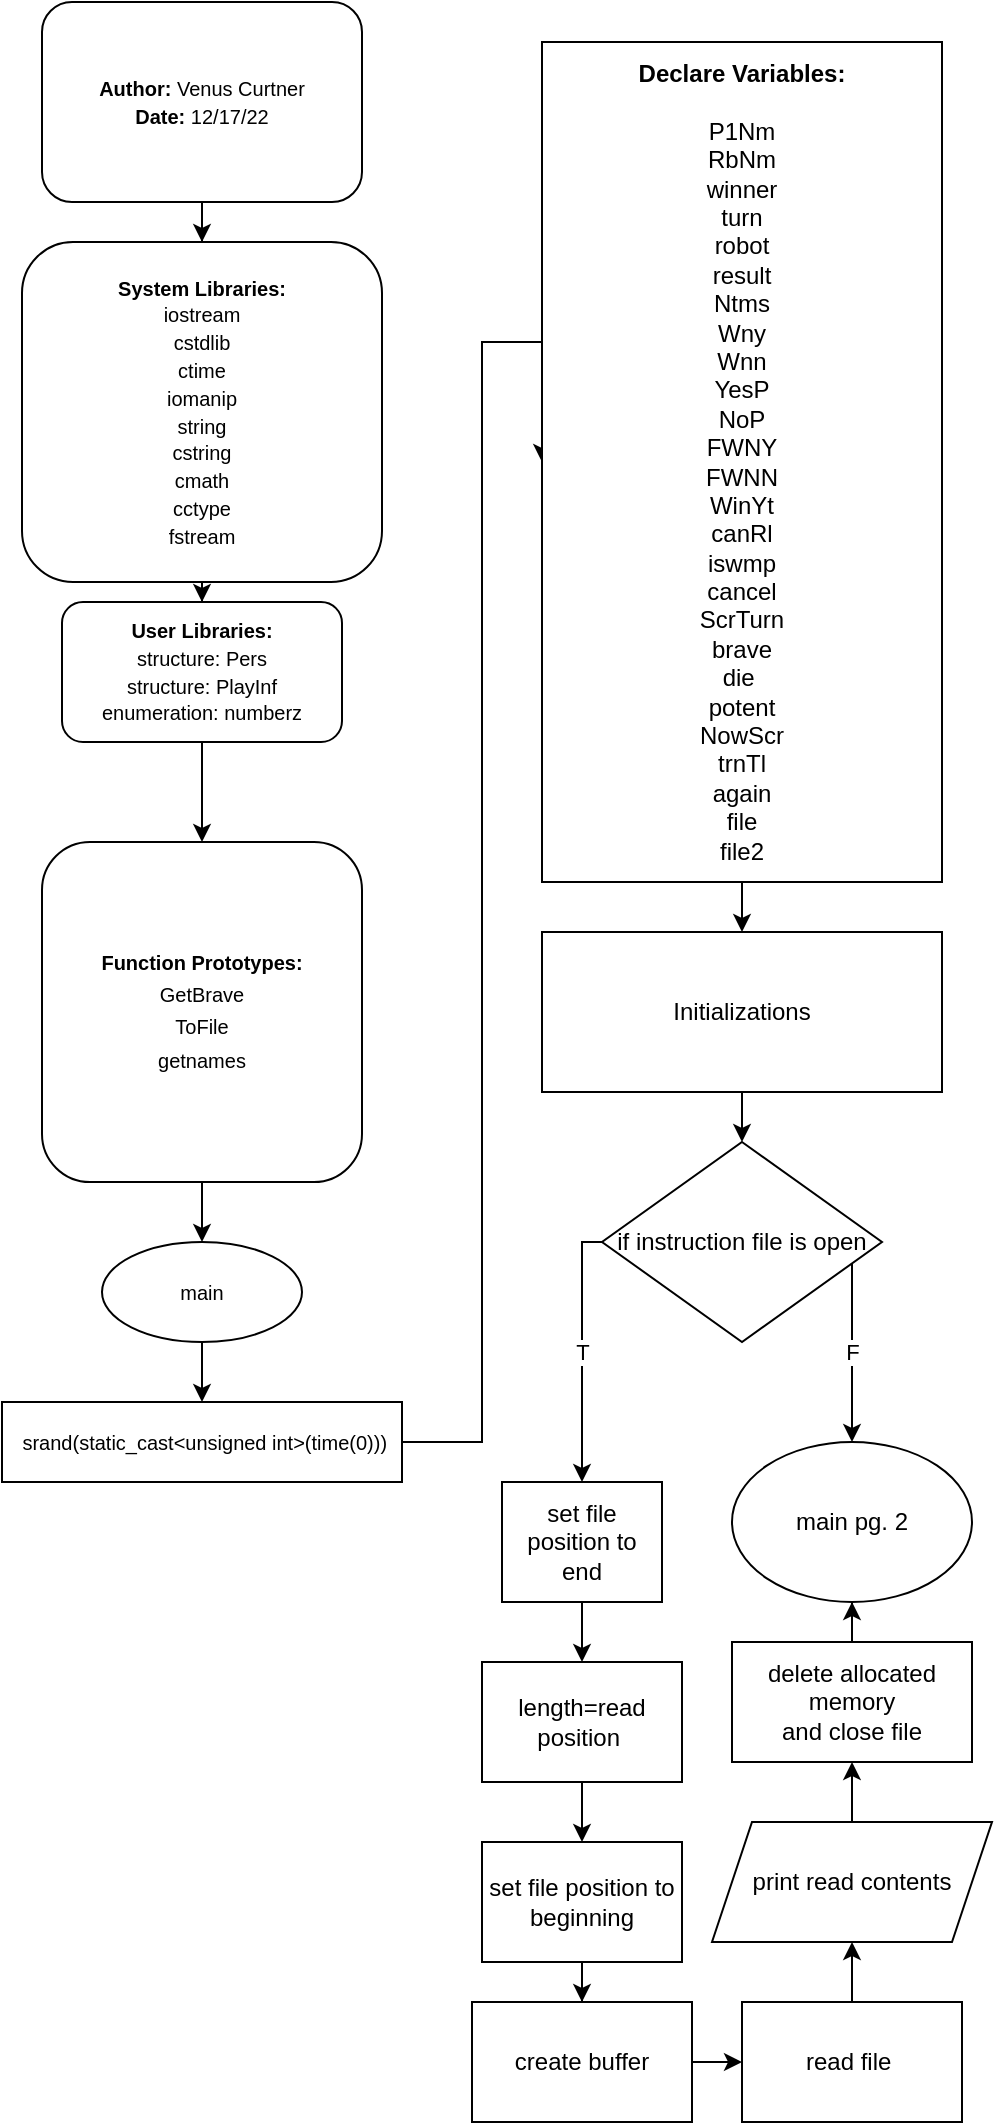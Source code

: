 <mxfile version="20.7.4" type="device" pages="7"><diagram id="XMFSJeOVsFFdtHKN5gNY" name="MainPg1"><mxGraphModel dx="1050" dy="549" grid="1" gridSize="10" guides="1" tooltips="1" connect="1" arrows="1" fold="1" page="1" pageScale="1" pageWidth="850" pageHeight="1100" math="0" shadow="0"><root><mxCell id="0"/><mxCell id="1" parent="0"/><mxCell id="o3zH6uY8mC-EkBpb67zq-1" style="edgeStyle=orthogonalEdgeStyle;rounded=0;orthogonalLoop=1;jettySize=auto;html=1;fontSize=10;entryX=0.5;entryY=0;entryDx=0;entryDy=0;" parent="1" source="o3zH6uY8mC-EkBpb67zq-2" target="o3zH6uY8mC-EkBpb67zq-4" edge="1"><mxGeometry relative="1" as="geometry"><mxPoint x="100" y="160" as="targetPoint"/></mxGeometry></mxCell><mxCell id="o3zH6uY8mC-EkBpb67zq-2" value="&lt;span id=&quot;docs-internal-guid-f59b2861-7fff-fea9-71e2-7cc83837595e&quot;&gt;&lt;font style=&quot;&quot;&gt;&lt;p dir=&quot;ltr&quot; style=&quot;font-size: 10px; line-height: 1.38; margin-top: 0pt; margin-bottom: 0pt;&quot;&gt;&lt;b&gt;Author: &lt;/b&gt;Venus Curtner&lt;/p&gt;&lt;p dir=&quot;ltr&quot; style=&quot;font-size: 10px; line-height: 1.38; margin-top: 0pt; margin-bottom: 0pt;&quot;&gt;&lt;b&gt;Date:&lt;/b&gt;&amp;nbsp;12/17/22&lt;/p&gt;&lt;/font&gt;&lt;/span&gt;" style="rounded=1;whiteSpace=wrap;html=1;" parent="1" vertex="1"><mxGeometry x="20" y="10" width="160" height="100" as="geometry"/></mxCell><mxCell id="o3zH6uY8mC-EkBpb67zq-3" style="edgeStyle=orthogonalEdgeStyle;rounded=0;orthogonalLoop=1;jettySize=auto;html=1;fontSize=10;" parent="1" source="o3zH6uY8mC-EkBpb67zq-4" target="o3zH6uY8mC-EkBpb67zq-7" edge="1"><mxGeometry relative="1" as="geometry"/></mxCell><mxCell id="o3zH6uY8mC-EkBpb67zq-4" value="&lt;span id=&quot;docs-internal-guid-f59b2861-7fff-fea9-71e2-7cc83837595e&quot;&gt;&lt;font style=&quot;font-size: 10px;&quot;&gt;&lt;p dir=&quot;ltr&quot; style=&quot;line-height: 1.38 ; margin-top: 0pt ; margin-bottom: 0pt&quot;&gt;&lt;b&gt;System Libraries:&lt;/b&gt;&lt;/p&gt;&lt;p dir=&quot;ltr&quot; style=&quot;line-height: 1.38 ; margin-top: 0pt ; margin-bottom: 0pt&quot;&gt;iostream&lt;/p&gt;&lt;p dir=&quot;ltr&quot; style=&quot;line-height: 1.38 ; margin-top: 0pt ; margin-bottom: 0pt&quot;&gt;cstdlib&lt;/p&gt;&lt;p dir=&quot;ltr&quot; style=&quot;line-height: 1.38 ; margin-top: 0pt ; margin-bottom: 0pt&quot;&gt;ctime&lt;/p&gt;&lt;p dir=&quot;ltr&quot; style=&quot;line-height: 1.38 ; margin-top: 0pt ; margin-bottom: 0pt&quot;&gt;iomanip&lt;/p&gt;&lt;p dir=&quot;ltr&quot; style=&quot;line-height: 1.38 ; margin-top: 0pt ; margin-bottom: 0pt&quot;&gt;string&lt;/p&gt;&lt;p dir=&quot;ltr&quot; style=&quot;line-height: 1.38 ; margin-top: 0pt ; margin-bottom: 0pt&quot;&gt;cstring&lt;/p&gt;&lt;p dir=&quot;ltr&quot; style=&quot;line-height: 1.38 ; margin-top: 0pt ; margin-bottom: 0pt&quot;&gt;cmath&lt;/p&gt;&lt;p dir=&quot;ltr&quot; style=&quot;line-height: 1.38 ; margin-top: 0pt ; margin-bottom: 0pt&quot;&gt;cctype&lt;/p&gt;&lt;p dir=&quot;ltr&quot; style=&quot;line-height: 1.38 ; margin-top: 0pt ; margin-bottom: 0pt&quot;&gt;fstream&lt;/p&gt;&lt;/font&gt;&lt;/span&gt;" style="rounded=1;whiteSpace=wrap;html=1;" parent="1" vertex="1"><mxGeometry x="10" y="130" width="180" height="170" as="geometry"/></mxCell><mxCell id="o3zH6uY8mC-EkBpb67zq-5" style="edgeStyle=orthogonalEdgeStyle;rounded=0;orthogonalLoop=1;jettySize=auto;html=1;fontSize=10;" parent="1" edge="1"><mxGeometry relative="1" as="geometry"><mxPoint x="100" y="380" as="targetPoint"/><mxPoint x="100" y="360" as="sourcePoint"/></mxGeometry></mxCell><mxCell id="o3zH6uY8mC-EkBpb67zq-6" style="edgeStyle=orthogonalEdgeStyle;rounded=0;orthogonalLoop=1;jettySize=auto;html=1;" parent="1" source="o3zH6uY8mC-EkBpb67zq-7" target="o3zH6uY8mC-EkBpb67zq-8" edge="1"><mxGeometry relative="1" as="geometry"/></mxCell><mxCell id="o3zH6uY8mC-EkBpb67zq-7" value="&lt;span id=&quot;docs-internal-guid-f59b2861-7fff-fea9-71e2-7cc83837595e&quot;&gt;&lt;font style=&quot;font-size: 10px&quot;&gt;&lt;p dir=&quot;ltr&quot; style=&quot;line-height: 1.38 ; margin-top: 0pt ; margin-bottom: 0pt&quot;&gt;&lt;b&gt;User Libraries:&lt;/b&gt;&lt;/p&gt;&lt;p dir=&quot;ltr&quot; style=&quot;line-height: 1.38 ; margin-top: 0pt ; margin-bottom: 0pt&quot;&gt;structure: Pers&lt;/p&gt;&lt;p dir=&quot;ltr&quot; style=&quot;line-height: 1.38 ; margin-top: 0pt ; margin-bottom: 0pt&quot;&gt;structure: PlayInf&lt;/p&gt;&lt;p dir=&quot;ltr&quot; style=&quot;line-height: 1.38 ; margin-top: 0pt ; margin-bottom: 0pt&quot;&gt;enumeration: numberz&lt;/p&gt;&lt;/font&gt;&lt;/span&gt;" style="rounded=1;whiteSpace=wrap;html=1;" parent="1" vertex="1"><mxGeometry x="30" y="310" width="140" height="70" as="geometry"/></mxCell><mxCell id="o3zH6uY8mC-EkBpb67zq-12" style="edgeStyle=orthogonalEdgeStyle;rounded=0;orthogonalLoop=1;jettySize=auto;html=1;" parent="1" source="o3zH6uY8mC-EkBpb67zq-8" target="o3zH6uY8mC-EkBpb67zq-10" edge="1"><mxGeometry relative="1" as="geometry"/></mxCell><mxCell id="o3zH6uY8mC-EkBpb67zq-8" value="&lt;span id=&quot;docs-internal-guid-f59b2861-7fff-fea9-71e2-7cc83837595e&quot;&gt;&lt;font style=&quot;&quot;&gt;&lt;p dir=&quot;ltr&quot; style=&quot;font-size: 10px; line-height: 1.38; margin-top: 0pt; margin-bottom: 0pt;&quot;&gt;&lt;b&gt;Function Prototypes:&lt;/b&gt;&lt;/p&gt;&lt;p dir=&quot;ltr&quot; style=&quot;line-height: 1.38; margin-top: 0pt; margin-bottom: 0pt;&quot;&gt;&lt;span style=&quot;font-size: 10px;&quot;&gt;GetBrave&lt;/span&gt;&lt;/p&gt;&lt;p dir=&quot;ltr&quot; style=&quot;line-height: 1.38; margin-top: 0pt; margin-bottom: 0pt;&quot;&gt;&lt;span style=&quot;font-size: 10px;&quot;&gt;ToFile&lt;/span&gt;&lt;/p&gt;&lt;p dir=&quot;ltr&quot; style=&quot;line-height: 1.38; margin-top: 0pt; margin-bottom: 0pt;&quot;&gt;&lt;span style=&quot;font-size: 10px;&quot;&gt;getnames&lt;/span&gt;&lt;/p&gt;&lt;/font&gt;&lt;/span&gt;" style="rounded=1;whiteSpace=wrap;html=1;" parent="1" vertex="1"><mxGeometry x="20" y="430" width="160" height="170" as="geometry"/></mxCell><mxCell id="o3zH6uY8mC-EkBpb67zq-9" value="" style="edgeStyle=orthogonalEdgeStyle;rounded=0;orthogonalLoop=1;jettySize=auto;html=1;" parent="1" source="o3zH6uY8mC-EkBpb67zq-10" target="o3zH6uY8mC-EkBpb67zq-11" edge="1"><mxGeometry relative="1" as="geometry"/></mxCell><mxCell id="o3zH6uY8mC-EkBpb67zq-10" value="main" style="ellipse;whiteSpace=wrap;html=1;fontSize=10;" parent="1" vertex="1"><mxGeometry x="50" y="630" width="100" height="50" as="geometry"/></mxCell><mxCell id="o3zH6uY8mC-EkBpb67zq-16" style="edgeStyle=orthogonalEdgeStyle;rounded=0;orthogonalLoop=1;jettySize=auto;html=1;entryX=0;entryY=0.5;entryDx=0;entryDy=0;" parent="1" source="o3zH6uY8mC-EkBpb67zq-11" target="o3zH6uY8mC-EkBpb67zq-17" edge="1"><mxGeometry relative="1" as="geometry"><mxPoint x="260" y="150" as="targetPoint"/><Array as="points"><mxPoint x="240" y="730"/><mxPoint x="240" y="180"/></Array></mxGeometry></mxCell><mxCell id="o3zH6uY8mC-EkBpb67zq-11" value="&amp;nbsp;srand(static_cast&amp;lt;unsigned int&amp;gt;(time(0)))" style="whiteSpace=wrap;html=1;fontSize=10;" parent="1" vertex="1"><mxGeometry y="710" width="200" height="40" as="geometry"/></mxCell><mxCell id="o3zH6uY8mC-EkBpb67zq-19" value="" style="edgeStyle=orthogonalEdgeStyle;rounded=0;orthogonalLoop=1;jettySize=auto;html=1;" parent="1" source="o3zH6uY8mC-EkBpb67zq-17" target="o3zH6uY8mC-EkBpb67zq-18" edge="1"><mxGeometry relative="1" as="geometry"/></mxCell><mxCell id="o3zH6uY8mC-EkBpb67zq-17" value="&lt;b&gt;Declare Variables:&lt;/b&gt;&lt;br&gt;&lt;br&gt;P1Nm&lt;br&gt;RbNm&lt;br&gt;winner&lt;br&gt;turn&lt;br&gt;robot&lt;br&gt;result&lt;br&gt;Ntms&lt;br&gt;Wny&lt;br&gt;Wnn&lt;br&gt;YesP&lt;br&gt;NoP&lt;br&gt;FWNY&lt;br&gt;FWNN&lt;br&gt;WinYt&lt;br&gt;canRl&lt;br&gt;iswmp&lt;br&gt;cancel&lt;br&gt;ScrTurn&lt;br&gt;brave&lt;br&gt;die&amp;nbsp;&lt;br&gt;potent&lt;br&gt;NowScr&lt;br&gt;trnTl&lt;br&gt;again&lt;br&gt;file&lt;br&gt;file2" style="rounded=0;whiteSpace=wrap;html=1;" parent="1" vertex="1"><mxGeometry x="270" y="30" width="200" height="420" as="geometry"/></mxCell><mxCell id="o3zH6uY8mC-EkBpb67zq-21" value="" style="edgeStyle=orthogonalEdgeStyle;rounded=0;orthogonalLoop=1;jettySize=auto;html=1;" parent="1" source="o3zH6uY8mC-EkBpb67zq-18" target="o3zH6uY8mC-EkBpb67zq-20" edge="1"><mxGeometry relative="1" as="geometry"/></mxCell><mxCell id="o3zH6uY8mC-EkBpb67zq-18" value="Initializations" style="whiteSpace=wrap;html=1;rounded=0;" parent="1" vertex="1"><mxGeometry x="270" y="475" width="200" height="80" as="geometry"/></mxCell><mxCell id="o3zH6uY8mC-EkBpb67zq-23" value="T" style="edgeStyle=orthogonalEdgeStyle;rounded=0;orthogonalLoop=1;jettySize=auto;html=1;" parent="1" source="o3zH6uY8mC-EkBpb67zq-20" target="o3zH6uY8mC-EkBpb67zq-22" edge="1"><mxGeometry relative="1" as="geometry"><Array as="points"><mxPoint x="290" y="630"/></Array></mxGeometry></mxCell><mxCell id="o3zH6uY8mC-EkBpb67zq-37" value="F" style="edgeStyle=orthogonalEdgeStyle;rounded=0;orthogonalLoop=1;jettySize=auto;html=1;entryX=0.5;entryY=0;entryDx=0;entryDy=0;" parent="1" source="o3zH6uY8mC-EkBpb67zq-20" target="o3zH6uY8mC-EkBpb67zq-38" edge="1"><mxGeometry relative="1" as="geometry"><mxPoint x="490" y="630" as="targetPoint"/><Array as="points"><mxPoint x="425" y="630"/></Array></mxGeometry></mxCell><mxCell id="o3zH6uY8mC-EkBpb67zq-20" value="if instruction file is open" style="rhombus;whiteSpace=wrap;html=1;rounded=0;" parent="1" vertex="1"><mxGeometry x="300" y="580" width="140" height="100" as="geometry"/></mxCell><mxCell id="o3zH6uY8mC-EkBpb67zq-25" value="" style="edgeStyle=orthogonalEdgeStyle;rounded=0;orthogonalLoop=1;jettySize=auto;html=1;" parent="1" source="o3zH6uY8mC-EkBpb67zq-22" target="o3zH6uY8mC-EkBpb67zq-24" edge="1"><mxGeometry relative="1" as="geometry"/></mxCell><mxCell id="o3zH6uY8mC-EkBpb67zq-22" value="set file position to end" style="whiteSpace=wrap;html=1;rounded=0;" parent="1" vertex="1"><mxGeometry x="250" y="750" width="80" height="60" as="geometry"/></mxCell><mxCell id="o3zH6uY8mC-EkBpb67zq-27" value="" style="edgeStyle=orthogonalEdgeStyle;rounded=0;orthogonalLoop=1;jettySize=auto;html=1;" parent="1" source="o3zH6uY8mC-EkBpb67zq-24" target="o3zH6uY8mC-EkBpb67zq-26" edge="1"><mxGeometry relative="1" as="geometry"/></mxCell><mxCell id="o3zH6uY8mC-EkBpb67zq-24" value="length=read position&amp;nbsp;" style="whiteSpace=wrap;html=1;rounded=0;" parent="1" vertex="1"><mxGeometry x="240" y="840" width="100" height="60" as="geometry"/></mxCell><mxCell id="o3zH6uY8mC-EkBpb67zq-29" value="" style="edgeStyle=orthogonalEdgeStyle;rounded=0;orthogonalLoop=1;jettySize=auto;html=1;" parent="1" source="o3zH6uY8mC-EkBpb67zq-26" target="o3zH6uY8mC-EkBpb67zq-28" edge="1"><mxGeometry relative="1" as="geometry"/></mxCell><mxCell id="o3zH6uY8mC-EkBpb67zq-26" value="set file position to beginning" style="whiteSpace=wrap;html=1;rounded=0;" parent="1" vertex="1"><mxGeometry x="240" y="930" width="100" height="60" as="geometry"/></mxCell><mxCell id="o3zH6uY8mC-EkBpb67zq-31" value="" style="edgeStyle=orthogonalEdgeStyle;rounded=0;orthogonalLoop=1;jettySize=auto;html=1;" parent="1" source="o3zH6uY8mC-EkBpb67zq-28" target="o3zH6uY8mC-EkBpb67zq-30" edge="1"><mxGeometry relative="1" as="geometry"/></mxCell><mxCell id="o3zH6uY8mC-EkBpb67zq-28" value="create buffer" style="whiteSpace=wrap;html=1;rounded=0;" parent="1" vertex="1"><mxGeometry x="235" y="1010" width="110" height="60" as="geometry"/></mxCell><mxCell id="o3zH6uY8mC-EkBpb67zq-33" style="edgeStyle=orthogonalEdgeStyle;rounded=0;orthogonalLoop=1;jettySize=auto;html=1;entryX=0.5;entryY=1;entryDx=0;entryDy=0;" parent="1" source="o3zH6uY8mC-EkBpb67zq-30" target="o3zH6uY8mC-EkBpb67zq-32" edge="1"><mxGeometry relative="1" as="geometry"/></mxCell><mxCell id="o3zH6uY8mC-EkBpb67zq-30" value="read file&amp;nbsp;" style="whiteSpace=wrap;html=1;rounded=0;" parent="1" vertex="1"><mxGeometry x="370" y="1010" width="110" height="60" as="geometry"/></mxCell><mxCell id="o3zH6uY8mC-EkBpb67zq-35" value="" style="edgeStyle=orthogonalEdgeStyle;rounded=0;orthogonalLoop=1;jettySize=auto;html=1;" parent="1" source="o3zH6uY8mC-EkBpb67zq-32" target="o3zH6uY8mC-EkBpb67zq-34" edge="1"><mxGeometry relative="1" as="geometry"/></mxCell><mxCell id="o3zH6uY8mC-EkBpb67zq-32" value="print read contents" style="shape=parallelogram;perimeter=parallelogramPerimeter;whiteSpace=wrap;html=1;fixedSize=1;" parent="1" vertex="1"><mxGeometry x="355" y="920" width="140" height="60" as="geometry"/></mxCell><mxCell id="o3zH6uY8mC-EkBpb67zq-39" style="edgeStyle=orthogonalEdgeStyle;rounded=0;orthogonalLoop=1;jettySize=auto;html=1;entryX=0.5;entryY=1;entryDx=0;entryDy=0;" parent="1" source="o3zH6uY8mC-EkBpb67zq-34" target="o3zH6uY8mC-EkBpb67zq-38" edge="1"><mxGeometry relative="1" as="geometry"/></mxCell><mxCell id="o3zH6uY8mC-EkBpb67zq-34" value="delete allocated memory&lt;br&gt;and close file" style="whiteSpace=wrap;html=1;" parent="1" vertex="1"><mxGeometry x="365" y="830" width="120" height="60" as="geometry"/></mxCell><mxCell id="o3zH6uY8mC-EkBpb67zq-38" value="main pg. 2" style="ellipse;whiteSpace=wrap;html=1;" parent="1" vertex="1"><mxGeometry x="365" y="730" width="120" height="80" as="geometry"/></mxCell></root></mxGraphModel></diagram><diagram id="RY6rLNCeku9G0_0nZL_x" name="MainPg2"><mxGraphModel dx="1948" dy="912" grid="1" gridSize="10" guides="1" tooltips="1" connect="1" arrows="1" fold="1" page="1" pageScale="1" pageWidth="850" pageHeight="1100" math="0" shadow="0"><root><mxCell id="0"/><mxCell id="1" parent="0"/><mxCell id="i1uc078x9oaCm0k8yfYR-3" style="edgeStyle=orthogonalEdgeStyle;rounded=0;orthogonalLoop=1;jettySize=auto;html=1;entryX=0.5;entryY=0;entryDx=0;entryDy=0;" edge="1" parent="1" source="i1uc078x9oaCm0k8yfYR-1" target="i1uc078x9oaCm0k8yfYR-2"><mxGeometry relative="1" as="geometry"/></mxCell><mxCell id="i1uc078x9oaCm0k8yfYR-1" value="MainPg1" style="ellipse;whiteSpace=wrap;html=1;" vertex="1" parent="1"><mxGeometry x="40" y="40" width="120" height="80" as="geometry"/></mxCell><mxCell id="i1uc078x9oaCm0k8yfYR-7" style="edgeStyle=orthogonalEdgeStyle;rounded=0;orthogonalLoop=1;jettySize=auto;html=1;entryX=0.5;entryY=0;entryDx=0;entryDy=0;" edge="1" parent="1" source="i1uc078x9oaCm0k8yfYR-2" target="i1uc078x9oaCm0k8yfYR-6"><mxGeometry relative="1" as="geometry"/></mxCell><mxCell id="i1uc078x9oaCm0k8yfYR-2" value="prompt name input" style="shape=parallelogram;perimeter=parallelogramPerimeter;whiteSpace=wrap;html=1;fixedSize=1;" vertex="1" parent="1"><mxGeometry x="30" y="160" width="140" height="60" as="geometry"/></mxCell><mxCell id="i1uc078x9oaCm0k8yfYR-9" value="" style="edgeStyle=orthogonalEdgeStyle;rounded=0;orthogonalLoop=1;jettySize=auto;html=1;" edge="1" parent="1" source="i1uc078x9oaCm0k8yfYR-6" target="i1uc078x9oaCm0k8yfYR-8"><mxGeometry relative="1" as="geometry"/></mxCell><mxCell id="i1uc078x9oaCm0k8yfYR-6" value="getnames function&lt;br&gt;" style="shape=process;whiteSpace=wrap;html=1;backgroundOutline=1;" vertex="1" parent="1"><mxGeometry x="40" y="250" width="120" height="60" as="geometry"/></mxCell><mxCell id="i1uc078x9oaCm0k8yfYR-11" style="edgeStyle=orthogonalEdgeStyle;rounded=0;orthogonalLoop=1;jettySize=auto;html=1;entryX=0.5;entryY=0;entryDx=0;entryDy=0;" edge="1" parent="1" source="i1uc078x9oaCm0k8yfYR-8" target="i1uc078x9oaCm0k8yfYR-10"><mxGeometry relative="1" as="geometry"/></mxCell><mxCell id="i1uc078x9oaCm0k8yfYR-8" value="Nested Structure records player name" style="whiteSpace=wrap;html=1;" vertex="1" parent="1"><mxGeometry x="40" y="330" width="120" height="60" as="geometry"/></mxCell><mxCell id="i1uc078x9oaCm0k8yfYR-13" value="" style="edgeStyle=orthogonalEdgeStyle;rounded=0;orthogonalLoop=1;jettySize=auto;html=1;" edge="1" parent="1" source="i1uc078x9oaCm0k8yfYR-10" target="i1uc078x9oaCm0k8yfYR-12"><mxGeometry relative="1" as="geometry"/></mxCell><mxCell id="i1uc078x9oaCm0k8yfYR-10" value="Output robot&lt;br&gt;name" style="shape=parallelogram;perimeter=parallelogramPerimeter;whiteSpace=wrap;html=1;fixedSize=1;" vertex="1" parent="1"><mxGeometry x="40" y="410" width="120" height="60" as="geometry"/></mxCell><mxCell id="i1uc078x9oaCm0k8yfYR-15" value="T" style="edgeStyle=orthogonalEdgeStyle;rounded=0;orthogonalLoop=1;jettySize=auto;html=1;" edge="1" parent="1" source="i1uc078x9oaCm0k8yfYR-12" target="i1uc078x9oaCm0k8yfYR-14"><mxGeometry relative="1" as="geometry"/></mxCell><mxCell id="i1uc078x9oaCm0k8yfYR-17" value="F" style="edgeStyle=orthogonalEdgeStyle;rounded=0;orthogonalLoop=1;jettySize=auto;html=1;" edge="1" parent="1" source="i1uc078x9oaCm0k8yfYR-12" target="i1uc078x9oaCm0k8yfYR-16"><mxGeometry relative="1" as="geometry"><Array as="points"><mxPoint x="210" y="580"/><mxPoint x="210" y="80"/></Array></mxGeometry></mxCell><mxCell id="i1uc078x9oaCm0k8yfYR-81" value="F" style="edgeLabel;html=1;align=center;verticalAlign=middle;resizable=0;points=[];" vertex="1" connectable="0" parent="i1uc078x9oaCm0k8yfYR-17"><mxGeometry x="-0.816" y="-1" relative="1" as="geometry"><mxPoint as="offset"/></mxGeometry></mxCell><mxCell id="i1uc078x9oaCm0k8yfYR-12" value="while v &lt;br&gt;(init:0) is greater than three&lt;br&gt;&amp;nbsp;or less than one" style="rhombus;whiteSpace=wrap;html=1;" vertex="1" parent="1"><mxGeometry x="60" y="510" width="140" height="140" as="geometry"/></mxCell><mxCell id="i1uc078x9oaCm0k8yfYR-80" style="edgeStyle=orthogonalEdgeStyle;rounded=0;orthogonalLoop=1;jettySize=auto;html=1;" edge="1" parent="1" source="i1uc078x9oaCm0k8yfYR-14"><mxGeometry relative="1" as="geometry"><mxPoint x="100" y="490" as="targetPoint"/><Array as="points"><mxPoint x="40" y="490"/></Array></mxGeometry></mxCell><mxCell id="i1uc078x9oaCm0k8yfYR-14" value="input v" style="whiteSpace=wrap;html=1;" vertex="1" parent="1"><mxGeometry x="70" y="730" width="120" height="60" as="geometry"/></mxCell><mxCell id="i1uc078x9oaCm0k8yfYR-20" value="" style="edgeStyle=orthogonalEdgeStyle;rounded=0;orthogonalLoop=1;jettySize=auto;html=1;" edge="1" parent="1" source="i1uc078x9oaCm0k8yfYR-16" target="i1uc078x9oaCm0k8yfYR-19"><mxGeometry relative="1" as="geometry"/></mxCell><mxCell id="i1uc078x9oaCm0k8yfYR-16" value="create array with pointer" style="whiteSpace=wrap;html=1;" vertex="1" parent="1"><mxGeometry x="260" y="50" width="120" height="60" as="geometry"/></mxCell><mxCell id="i1uc078x9oaCm0k8yfYR-22" value="F" style="edgeStyle=orthogonalEdgeStyle;rounded=0;orthogonalLoop=1;jettySize=auto;html=1;" edge="1" parent="1" source="i1uc078x9oaCm0k8yfYR-19" target="i1uc078x9oaCm0k8yfYR-21"><mxGeometry relative="1" as="geometry"/></mxCell><mxCell id="i1uc078x9oaCm0k8yfYR-26" style="edgeStyle=orthogonalEdgeStyle;rounded=0;orthogonalLoop=1;jettySize=auto;html=1;entryX=0;entryY=0.5;entryDx=0;entryDy=0;" edge="1" parent="1" source="i1uc078x9oaCm0k8yfYR-19" target="i1uc078x9oaCm0k8yfYR-25"><mxGeometry relative="1" as="geometry"/></mxCell><mxCell id="i1uc078x9oaCm0k8yfYR-33" value="T" style="edgeStyle=orthogonalEdgeStyle;rounded=0;orthogonalLoop=1;jettySize=auto;html=1;" edge="1" parent="1" source="i1uc078x9oaCm0k8yfYR-19" target="i1uc078x9oaCm0k8yfYR-25"><mxGeometry relative="1" as="geometry"/></mxCell><mxCell id="i1uc078x9oaCm0k8yfYR-19" value="if v==1" style="rhombus;whiteSpace=wrap;html=1;" vertex="1" parent="1"><mxGeometry x="280" y="180" width="80" height="80" as="geometry"/></mxCell><mxCell id="i1uc078x9oaCm0k8yfYR-24" value="F" style="edgeStyle=orthogonalEdgeStyle;rounded=0;orthogonalLoop=1;jettySize=auto;html=1;" edge="1" parent="1" source="i1uc078x9oaCm0k8yfYR-21" target="i1uc078x9oaCm0k8yfYR-23"><mxGeometry relative="1" as="geometry"/></mxCell><mxCell id="i1uc078x9oaCm0k8yfYR-31" value="T" style="edgeStyle=orthogonalEdgeStyle;rounded=0;orthogonalLoop=1;jettySize=auto;html=1;" edge="1" parent="1" source="i1uc078x9oaCm0k8yfYR-21" target="i1uc078x9oaCm0k8yfYR-27"><mxGeometry relative="1" as="geometry"/></mxCell><mxCell id="i1uc078x9oaCm0k8yfYR-21" value="if v==2" style="rhombus;whiteSpace=wrap;html=1;" vertex="1" parent="1"><mxGeometry x="280" y="290" width="80" height="80" as="geometry"/></mxCell><mxCell id="i1uc078x9oaCm0k8yfYR-32" value="T" style="edgeStyle=orthogonalEdgeStyle;rounded=0;orthogonalLoop=1;jettySize=auto;html=1;entryX=0;entryY=0.5;entryDx=0;entryDy=0;" edge="1" parent="1" source="i1uc078x9oaCm0k8yfYR-23" target="i1uc078x9oaCm0k8yfYR-30"><mxGeometry relative="1" as="geometry"/></mxCell><mxCell id="i1uc078x9oaCm0k8yfYR-35" value="" style="edgeStyle=orthogonalEdgeStyle;rounded=0;orthogonalLoop=1;jettySize=auto;html=1;" edge="1" parent="1" source="i1uc078x9oaCm0k8yfYR-23" target="i1uc078x9oaCm0k8yfYR-34"><mxGeometry relative="1" as="geometry"><Array as="points"><mxPoint x="320" y="490"/><mxPoint x="530" y="490"/></Array></mxGeometry></mxCell><mxCell id="i1uc078x9oaCm0k8yfYR-36" value="F" style="edgeLabel;html=1;align=center;verticalAlign=middle;resizable=0;points=[];" vertex="1" connectable="0" parent="i1uc078x9oaCm0k8yfYR-35"><mxGeometry x="-0.511" y="-1" relative="1" as="geometry"><mxPoint as="offset"/></mxGeometry></mxCell><mxCell id="i1uc078x9oaCm0k8yfYR-23" value="if v==3" style="rhombus;whiteSpace=wrap;html=1;" vertex="1" parent="1"><mxGeometry x="280" y="390" width="80" height="80" as="geometry"/></mxCell><mxCell id="i1uc078x9oaCm0k8yfYR-75" style="edgeStyle=orthogonalEdgeStyle;rounded=0;orthogonalLoop=1;jettySize=auto;html=1;entryX=0.5;entryY=0;entryDx=0;entryDy=0;" edge="1" parent="1" source="i1uc078x9oaCm0k8yfYR-25" target="i1uc078x9oaCm0k8yfYR-34"><mxGeometry relative="1" as="geometry"><mxPoint x="610" y="400" as="targetPoint"/></mxGeometry></mxCell><mxCell id="i1uc078x9oaCm0k8yfYR-25" value="output&lt;br&gt;Difficultry rating" style="shape=parallelogram;perimeter=parallelogramPerimeter;whiteSpace=wrap;html=1;fixedSize=1;" vertex="1" parent="1"><mxGeometry x="380" y="190" width="120" height="60" as="geometry"/></mxCell><mxCell id="i1uc078x9oaCm0k8yfYR-77" style="edgeStyle=orthogonalEdgeStyle;rounded=0;orthogonalLoop=1;jettySize=auto;html=1;" edge="1" parent="1" source="i1uc078x9oaCm0k8yfYR-27"><mxGeometry relative="1" as="geometry"><mxPoint x="610" y="330" as="targetPoint"/></mxGeometry></mxCell><mxCell id="i1uc078x9oaCm0k8yfYR-27" value="output&lt;br&gt;Difficultry rating" style="shape=parallelogram;perimeter=parallelogramPerimeter;whiteSpace=wrap;html=1;fixedSize=1;" vertex="1" parent="1"><mxGeometry x="380" y="300" width="120" height="60" as="geometry"/></mxCell><mxCell id="i1uc078x9oaCm0k8yfYR-73" style="edgeStyle=orthogonalEdgeStyle;rounded=0;orthogonalLoop=1;jettySize=auto;html=1;" edge="1" parent="1" source="i1uc078x9oaCm0k8yfYR-30"><mxGeometry relative="1" as="geometry"><mxPoint x="610" y="430" as="targetPoint"/></mxGeometry></mxCell><mxCell id="i1uc078x9oaCm0k8yfYR-30" value="output&lt;br&gt;Difficultry rating" style="shape=parallelogram;perimeter=parallelogramPerimeter;whiteSpace=wrap;html=1;fixedSize=1;" vertex="1" parent="1"><mxGeometry x="380" y="400" width="120" height="60" as="geometry"/></mxCell><mxCell id="i1uc078x9oaCm0k8yfYR-148" value="" style="edgeStyle=orthogonalEdgeStyle;rounded=0;orthogonalLoop=1;jettySize=auto;html=1;" edge="1" parent="1" source="i1uc078x9oaCm0k8yfYR-34" target="i1uc078x9oaCm0k8yfYR-147"><mxGeometry relative="1" as="geometry"/></mxCell><mxCell id="i1uc078x9oaCm0k8yfYR-34" value="create array of potential scores based on difficulty" style="whiteSpace=wrap;html=1;" vertex="1" parent="1"><mxGeometry x="550" y="460" width="120" height="60" as="geometry"/></mxCell><mxCell id="i1uc078x9oaCm0k8yfYR-147" value="main pg3" style="ellipse;whiteSpace=wrap;html=1;" vertex="1" parent="1"><mxGeometry x="550" y="600" width="120" height="60" as="geometry"/></mxCell></root></mxGraphModel></diagram><diagram id="XFKRyDqOJzsgmayGbQHa" name="MainPg3"><mxGraphModel dx="2598" dy="1216" grid="1" gridSize="10" guides="1" tooltips="1" connect="1" arrows="1" fold="1" page="1" pageScale="1" pageWidth="850" pageHeight="1100" math="0" shadow="0"><root><mxCell id="0"/><mxCell id="1" parent="0"/><mxCell id="lzsTSZrgKe_wkziRHF96-199" value="" style="edgeStyle=orthogonalEdgeStyle;rounded=0;orthogonalLoop=1;jettySize=auto;html=1;fontSize=8;entryX=0.5;entryY=0;entryDx=0;entryDy=0;" edge="1" parent="1" target="lzsTSZrgKe_wkziRHF96-201"><mxGeometry relative="1" as="geometry"><mxPoint x="100" y="130.0" as="targetPoint"/><mxPoint x="100" y="80" as="sourcePoint"/></mxGeometry></mxCell><mxCell id="lzsTSZrgKe_wkziRHF96-200" style="edgeStyle=orthogonalEdgeStyle;rounded=0;orthogonalLoop=1;jettySize=auto;html=1;fontSize=8;" edge="1" parent="1" source="lzsTSZrgKe_wkziRHF96-201" target="lzsTSZrgKe_wkziRHF96-203"><mxGeometry relative="1" as="geometry"/></mxCell><mxCell id="lzsTSZrgKe_wkziRHF96-201" value="initialize&lt;br&gt;turnTl=0" style="rounded=0;whiteSpace=wrap;html=1;fontSize=8;" vertex="1" parent="1"><mxGeometry x="80" y="120" width="40" height="40" as="geometry"/></mxCell><mxCell id="lzsTSZrgKe_wkziRHF96-202" value="" style="edgeStyle=orthogonalEdgeStyle;rounded=0;orthogonalLoop=1;jettySize=auto;html=1;fontSize=8;" edge="1" parent="1" source="lzsTSZrgKe_wkziRHF96-203" target="lzsTSZrgKe_wkziRHF96-205"><mxGeometry relative="1" as="geometry"/></mxCell><mxCell id="lzsTSZrgKe_wkziRHF96-203" value="output&lt;br&gt;+++++++++++++++++&lt;br&gt;rolling...." style="shape=parallelogram;perimeter=parallelogramPerimeter;whiteSpace=wrap;html=1;fixedSize=1;fontSize=8;" vertex="1" parent="1"><mxGeometry x="40" y="190" width="120" height="40" as="geometry"/></mxCell><mxCell id="lzsTSZrgKe_wkziRHF96-204" value="" style="edgeStyle=orthogonalEdgeStyle;rounded=0;orthogonalLoop=1;jettySize=auto;html=1;fontSize=8;" edge="1" parent="1" source="lzsTSZrgKe_wkziRHF96-205" target="lzsTSZrgKe_wkziRHF96-207"><mxGeometry relative="1" as="geometry"/></mxCell><mxCell id="lzsTSZrgKe_wkziRHF96-205" value="turn++" style="whiteSpace=wrap;html=1;fontSize=8;" vertex="1" parent="1"><mxGeometry x="80" y="260" width="40" height="40" as="geometry"/></mxCell><mxCell id="lzsTSZrgKe_wkziRHF96-206" style="edgeStyle=orthogonalEdgeStyle;rounded=0;orthogonalLoop=1;jettySize=auto;html=1;entryX=0.5;entryY=0;entryDx=0;entryDy=0;fontSize=8;" edge="1" parent="1" source="lzsTSZrgKe_wkziRHF96-207" target="lzsTSZrgKe_wkziRHF96-209"><mxGeometry relative="1" as="geometry"/></mxCell><mxCell id="lzsTSZrgKe_wkziRHF96-207" value="die=1 or 2 or 3 or 4 or 5 or 6" style="whiteSpace=wrap;html=1;fontSize=8;" vertex="1" parent="1"><mxGeometry x="40" y="330" width="120" height="40" as="geometry"/></mxCell><mxCell id="lzsTSZrgKe_wkziRHF96-208" style="edgeStyle=orthogonalEdgeStyle;rounded=0;orthogonalLoop=1;jettySize=auto;html=1;entryX=0.5;entryY=0;entryDx=0;entryDy=0;" edge="1" parent="1" source="lzsTSZrgKe_wkziRHF96-209" target="lzsTSZrgKe_wkziRHF96-211"><mxGeometry relative="1" as="geometry"/></mxCell><mxCell id="lzsTSZrgKe_wkziRHF96-209" value="output textline" style="shape=parallelogram;perimeter=parallelogramPerimeter;whiteSpace=wrap;html=1;fixedSize=1;fontSize=8;" vertex="1" parent="1"><mxGeometry x="60" y="390" width="80" height="40" as="geometry"/></mxCell><mxCell id="lzsTSZrgKe_wkziRHF96-210" style="edgeStyle=orthogonalEdgeStyle;rounded=0;orthogonalLoop=1;jettySize=auto;html=1;fontSize=8;entryX=0.5;entryY=0;entryDx=0;entryDy=0;" edge="1" parent="1" source="lzsTSZrgKe_wkziRHF96-211" target="lzsTSZrgKe_wkziRHF96-214"><mxGeometry relative="1" as="geometry"><mxPoint x="200" y="560" as="targetPoint"/><Array as="points"><mxPoint x="100" y="530"/><mxPoint x="250" y="530"/><mxPoint x="250" y="140"/><mxPoint x="310" y="140"/></Array></mxGeometry></mxCell><mxCell id="lzsTSZrgKe_wkziRHF96-211" value="output endline" style="shape=parallelogram;perimeter=parallelogramPerimeter;whiteSpace=wrap;html=1;fixedSize=1;fontSize=8;" vertex="1" parent="1"><mxGeometry x="50" y="470" width="100" height="40" as="geometry"/></mxCell><mxCell id="lzsTSZrgKe_wkziRHF96-212" value="" style="edgeStyle=orthogonalEdgeStyle;rounded=0;orthogonalLoop=1;jettySize=auto;html=1;fontSize=8;" edge="1" parent="1" source="lzsTSZrgKe_wkziRHF96-214" target="lzsTSZrgKe_wkziRHF96-216"><mxGeometry relative="1" as="geometry"/></mxCell><mxCell id="lzsTSZrgKe_wkziRHF96-213" style="edgeStyle=orthogonalEdgeStyle;rounded=0;orthogonalLoop=1;jettySize=auto;html=1;entryX=0.5;entryY=0;entryDx=0;entryDy=0;fontSize=8;" edge="1" parent="1" source="lzsTSZrgKe_wkziRHF96-214" target="lzsTSZrgKe_wkziRHF96-222"><mxGeometry relative="1" as="geometry"/></mxCell><mxCell id="lzsTSZrgKe_wkziRHF96-214" value="die == 1" style="rhombus;whiteSpace=wrap;html=1;fontSize=8;" vertex="1" parent="1"><mxGeometry x="270" y="120" width="80" height="80" as="geometry"/></mxCell><mxCell id="lzsTSZrgKe_wkziRHF96-215" style="edgeStyle=orthogonalEdgeStyle;rounded=0;orthogonalLoop=1;jettySize=auto;html=1;entryX=0;entryY=0.5;entryDx=0;entryDy=0;fontSize=8;" edge="1" parent="1" source="lzsTSZrgKe_wkziRHF96-216" target="lzsTSZrgKe_wkziRHF96-219"><mxGeometry relative="1" as="geometry"/></mxCell><mxCell id="lzsTSZrgKe_wkziRHF96-216" value="&lt;div&gt;trnTl=0;&amp;nbsp;&lt;/div&gt;&lt;div&gt;&amp;nbsp; &amp;nbsp; &amp;nbsp; &amp;nbsp; &amp;nbsp; &amp;nbsp; canRl=false&lt;/div&gt;&lt;div&gt;&amp;nbsp; &amp;nbsp; &amp;nbsp; &amp;nbsp; &amp;nbsp; &amp;nbsp; cancel=true;&lt;/div&gt;" style="whiteSpace=wrap;html=1;fontSize=8;" vertex="1" parent="1"><mxGeometry x="390" y="120" width="60" height="80" as="geometry"/></mxCell><mxCell id="lzsTSZrgKe_wkziRHF96-217" value="T" style="text;html=1;align=center;verticalAlign=middle;resizable=0;points=[];autosize=1;strokeColor=none;fillColor=none;fontSize=8;" vertex="1" parent="1"><mxGeometry x="360" y="130" width="20" height="20" as="geometry"/></mxCell><mxCell id="lzsTSZrgKe_wkziRHF96-218" style="edgeStyle=orthogonalEdgeStyle;rounded=0;orthogonalLoop=1;jettySize=auto;html=1;fontSize=8;" edge="1" parent="1" source="lzsTSZrgKe_wkziRHF96-219"><mxGeometry relative="1" as="geometry"><mxPoint x="310" y="220" as="targetPoint"/><Array as="points"><mxPoint x="540" y="220"/></Array></mxGeometry></mxCell><mxCell id="lzsTSZrgKe_wkziRHF96-219" value="output text line" style="shape=parallelogram;perimeter=parallelogramPerimeter;whiteSpace=wrap;html=1;fixedSize=1;fontSize=8;" vertex="1" parent="1"><mxGeometry x="490" y="140" width="100" height="40" as="geometry"/></mxCell><mxCell id="lzsTSZrgKe_wkziRHF96-220" value="" style="edgeStyle=orthogonalEdgeStyle;rounded=0;orthogonalLoop=1;jettySize=auto;html=1;fontSize=8;entryX=-0.037;entryY=0.399;entryDx=0;entryDy=0;entryPerimeter=0;" edge="1" parent="1" source="lzsTSZrgKe_wkziRHF96-222" target="lzsTSZrgKe_wkziRHF96-224"><mxGeometry relative="1" as="geometry"/></mxCell><mxCell id="lzsTSZrgKe_wkziRHF96-221" style="edgeStyle=orthogonalEdgeStyle;rounded=0;orthogonalLoop=1;jettySize=auto;html=1;fontSize=8;" edge="1" parent="1" source="lzsTSZrgKe_wkziRHF96-222" target="lzsTSZrgKe_wkziRHF96-230"><mxGeometry relative="1" as="geometry"><mxPoint x="310" y="410" as="targetPoint"/></mxGeometry></mxCell><mxCell id="lzsTSZrgKe_wkziRHF96-222" value="die !=1" style="rhombus;whiteSpace=wrap;html=1;fontSize=8;" vertex="1" parent="1"><mxGeometry x="270" y="250" width="80" height="80" as="geometry"/></mxCell><mxCell id="lzsTSZrgKe_wkziRHF96-223" style="edgeStyle=orthogonalEdgeStyle;rounded=0;orthogonalLoop=1;jettySize=auto;html=1;entryX=0;entryY=0.5;entryDx=0;entryDy=0;fontSize=8;" edge="1" parent="1" source="lzsTSZrgKe_wkziRHF96-224" target="lzsTSZrgKe_wkziRHF96-227"><mxGeometry relative="1" as="geometry"><Array as="points"><mxPoint x="470" y="290"/><mxPoint x="470" y="290"/></Array></mxGeometry></mxCell><mxCell id="lzsTSZrgKe_wkziRHF96-224" value="&lt;div&gt;trnTl+=die;&lt;/div&gt;&lt;div&gt;&amp;nbsp; &amp;nbsp; &amp;nbsp; &amp;nbsp; &amp;nbsp; &amp;nbsp; canRl=true;&lt;/div&gt;&lt;div&gt;&amp;nbsp; &amp;nbsp; &amp;nbsp; &amp;nbsp; &amp;nbsp; &amp;nbsp; cancel=false;&amp;nbsp;&lt;/div&gt;&lt;div&gt;&amp;nbsp;potent=(NowScr+trnTl);&amp;nbsp;&lt;/div&gt;" style="whiteSpace=wrap;html=1;fontSize=8;" vertex="1" parent="1"><mxGeometry x="380" y="260" width="120" height="80" as="geometry"/></mxCell><mxCell id="lzsTSZrgKe_wkziRHF96-225" value="T" style="text;html=1;align=center;verticalAlign=middle;resizable=0;points=[];autosize=1;strokeColor=none;fillColor=none;fontSize=8;" vertex="1" parent="1"><mxGeometry x="360" y="260" width="20" height="20" as="geometry"/></mxCell><mxCell id="lzsTSZrgKe_wkziRHF96-226" style="edgeStyle=orthogonalEdgeStyle;rounded=0;orthogonalLoop=1;jettySize=auto;html=1;fontSize=8;" edge="1" parent="1" source="lzsTSZrgKe_wkziRHF96-227"><mxGeometry relative="1" as="geometry"><mxPoint x="310" y="370" as="targetPoint"/><Array as="points"><mxPoint x="570" y="370"/><mxPoint x="310" y="370"/></Array></mxGeometry></mxCell><mxCell id="lzsTSZrgKe_wkziRHF96-227" value="output text line" style="shape=parallelogram;perimeter=parallelogramPerimeter;whiteSpace=wrap;html=1;fixedSize=1;fontSize=8;" vertex="1" parent="1"><mxGeometry x="520" y="270" width="100" height="40" as="geometry"/></mxCell><mxCell id="lzsTSZrgKe_wkziRHF96-228" value="F" style="text;html=1;align=center;verticalAlign=middle;resizable=0;points=[];autosize=1;strokeColor=none;fillColor=none;fontSize=8;" vertex="1" parent="1"><mxGeometry x="310" y="190" width="20" height="20" as="geometry"/></mxCell><mxCell id="lzsTSZrgKe_wkziRHF96-229" value="" style="edgeStyle=orthogonalEdgeStyle;rounded=0;orthogonalLoop=1;jettySize=auto;html=1;fontSize=8;" edge="1" parent="1" source="lzsTSZrgKe_wkziRHF96-230" target="lzsTSZrgKe_wkziRHF96-233"><mxGeometry relative="1" as="geometry"/></mxCell><mxCell id="lzsTSZrgKe_wkziRHF96-230" value="output textline" style="shape=parallelogram;perimeter=parallelogramPerimeter;whiteSpace=wrap;html=1;fixedSize=1;fontSize=8;" vertex="1" parent="1"><mxGeometry x="270" y="400" width="80" height="40" as="geometry"/></mxCell><mxCell id="lzsTSZrgKe_wkziRHF96-231" style="edgeStyle=orthogonalEdgeStyle;rounded=0;orthogonalLoop=1;jettySize=auto;html=1;fontSize=8;" edge="1" parent="1" source="lzsTSZrgKe_wkziRHF96-233" target="lzsTSZrgKe_wkziRHF96-235"><mxGeometry relative="1" as="geometry"><mxPoint x="420" y="590" as="targetPoint"/><Array as="points"><mxPoint x="160" y="580"/></Array></mxGeometry></mxCell><mxCell id="lzsTSZrgKe_wkziRHF96-232" value="" style="edgeStyle=orthogonalEdgeStyle;rounded=0;orthogonalLoop=1;jettySize=auto;html=1;fontSize=8;" edge="1" parent="1" source="lzsTSZrgKe_wkziRHF96-233" target="lzsTSZrgKe_wkziRHF96-248"><mxGeometry relative="1" as="geometry"><Array as="points"><mxPoint x="310" y="620"/><mxPoint x="160" y="620"/></Array></mxGeometry></mxCell><mxCell id="lzsTSZrgKe_wkziRHF96-233" value="((canRl==true)&amp;amp;&amp;amp;(potent&amp;lt;100))" style="rhombus;whiteSpace=wrap;html=1;fontSize=8;" vertex="1" parent="1"><mxGeometry x="270" y="460" width="120" height="120" as="geometry"/></mxCell><mxCell id="lzsTSZrgKe_wkziRHF96-235" value="output statement" style="shape=parallelogram;perimeter=parallelogramPerimeter;whiteSpace=wrap;html=1;fixedSize=1;fontSize=8;" vertex="1" parent="1"><mxGeometry x="100" y="620" width="120" height="60" as="geometry"/></mxCell><mxCell id="lzsTSZrgKe_wkziRHF96-246" style="edgeStyle=orthogonalEdgeStyle;rounded=0;orthogonalLoop=1;jettySize=auto;html=1;fontSize=8;" edge="1" parent="1" source="lzsTSZrgKe_wkziRHF96-248"><mxGeometry relative="1" as="geometry"><mxPoint x="100" y="170" as="targetPoint"/><Array as="points"><mxPoint x="30" y="750"/><mxPoint x="30" y="110"/><mxPoint x="70" y="110"/><mxPoint x="70" y="170"/></Array></mxGeometry></mxCell><mxCell id="lzsTSZrgKe_wkziRHF96-247" value="" style="edgeStyle=orthogonalEdgeStyle;rounded=0;orthogonalLoop=1;jettySize=auto;html=1;fontSize=8;" edge="1" parent="1" source="lzsTSZrgKe_wkziRHF96-248"><mxGeometry relative="1" as="geometry"><mxPoint x="160" y="880" as="targetPoint"/></mxGeometry></mxCell><mxCell id="lzsTSZrgKe_wkziRHF96-248" value="((rlagn==true)&amp;amp;&amp;amp;(canRl!=false)&amp;amp;&amp;amp;(potent&amp;lt;=100))" style="rhombus;whiteSpace=wrap;html=1;fontSize=8;" vertex="1" parent="1"><mxGeometry x="60" y="700" width="200" height="100" as="geometry"/></mxCell><mxCell id="lzsTSZrgKe_wkziRHF96-250" value="T" style="text;html=1;align=center;verticalAlign=middle;resizable=0;points=[];autosize=1;strokeColor=none;fillColor=none;fontSize=8;" vertex="1" parent="1"><mxGeometry x="40" y="730" width="20" height="20" as="geometry"/></mxCell><mxCell id="lzsTSZrgKe_wkziRHF96-251" style="edgeStyle=orthogonalEdgeStyle;rounded=0;orthogonalLoop=1;jettySize=auto;html=1;fontSize=8;" edge="1" parent="1" target="lzsTSZrgKe_wkziRHF96-255"><mxGeometry relative="1" as="geometry"><mxPoint x="310" y="860.0" as="targetPoint"/><mxPoint x="160.0" y="790.0" as="sourcePoint"/></mxGeometry></mxCell><mxCell id="lzsTSZrgKe_wkziRHF96-253" value="F" style="text;html=1;align=center;verticalAlign=middle;resizable=0;points=[];autosize=1;strokeColor=none;fillColor=none;fontSize=8;" vertex="1" parent="1"><mxGeometry x="170" y="810" width="20" height="20" as="geometry"/></mxCell><mxCell id="lzsTSZrgKe_wkziRHF96-254" value="" style="edgeStyle=orthogonalEdgeStyle;rounded=0;orthogonalLoop=1;jettySize=auto;html=1;fontSize=8;" edge="1" parent="1" source="lzsTSZrgKe_wkziRHF96-255" target="lzsTSZrgKe_wkziRHF96-303"><mxGeometry relative="1" as="geometry"><mxPoint x="160.053" y="910.0" as="targetPoint"/></mxGeometry></mxCell><mxCell id="lzsTSZrgKe_wkziRHF96-255" value="output&amp;nbsp;&lt;br&gt;textline" style="shape=parallelogram;perimeter=parallelogramPerimeter;whiteSpace=wrap;html=1;fixedSize=1;fontSize=8;" vertex="1" parent="1"><mxGeometry x="120" y="840" width="80" height="40" as="geometry"/></mxCell><mxCell id="lzsTSZrgKe_wkziRHF96-300" value="main pg2" style="ellipse;whiteSpace=wrap;html=1;" vertex="1" parent="1"><mxGeometry x="40" width="120" height="80" as="geometry"/></mxCell><mxCell id="lzsTSZrgKe_wkziRHF96-305" value="" style="edgeStyle=orthogonalEdgeStyle;rounded=0;orthogonalLoop=1;jettySize=auto;html=1;fontSize=8;" edge="1" parent="1" source="lzsTSZrgKe_wkziRHF96-303" target="lzsTSZrgKe_wkziRHF96-304"><mxGeometry relative="1" as="geometry"/></mxCell><mxCell id="lzsTSZrgKe_wkziRHF96-303" value="&lt;font style=&quot;font-size: 8px;&quot;&gt;do the following&lt;/font&gt;" style="rounded=0;whiteSpace=wrap;html=1;" vertex="1" parent="1"><mxGeometry x="120.01" y="930" width="79.99" height="40" as="geometry"/></mxCell><mxCell id="lzsTSZrgKe_wkziRHF96-308" value="" style="edgeStyle=orthogonalEdgeStyle;rounded=0;orthogonalLoop=1;jettySize=auto;html=1;fontSize=8;" edge="1" parent="1" source="lzsTSZrgKe_wkziRHF96-304" target="lzsTSZrgKe_wkziRHF96-307"><mxGeometry relative="1" as="geometry"/></mxCell><mxCell id="lzsTSZrgKe_wkziRHF96-304" value="&lt;font style=&quot;font-size: 8px;&quot;&gt;output text&lt;/font&gt;" style="shape=parallelogram;perimeter=parallelogramPerimeter;whiteSpace=wrap;html=1;fixedSize=1;rounded=0;" vertex="1" parent="1"><mxGeometry x="210" y="930" width="79.99" height="40" as="geometry"/></mxCell><mxCell id="lzsTSZrgKe_wkziRHF96-310" value="" style="edgeStyle=orthogonalEdgeStyle;rounded=0;orthogonalLoop=1;jettySize=auto;html=1;fontSize=8;" edge="1" parent="1" source="lzsTSZrgKe_wkziRHF96-307" target="lzsTSZrgKe_wkziRHF96-309"><mxGeometry relative="1" as="geometry"/></mxCell><mxCell id="lzsTSZrgKe_wkziRHF96-307" value="input again" style="whiteSpace=wrap;html=1;rounded=0;" vertex="1" parent="1"><mxGeometry x="309.995" y="920" width="120" height="60" as="geometry"/></mxCell><mxCell id="lzsTSZrgKe_wkziRHF96-312" value="T" style="edgeStyle=orthogonalEdgeStyle;rounded=0;orthogonalLoop=1;jettySize=auto;html=1;fontSize=8;" edge="1" parent="1" source="lzsTSZrgKe_wkziRHF96-309" target="lzsTSZrgKe_wkziRHF96-311"><mxGeometry relative="1" as="geometry"/></mxCell><mxCell id="lzsTSZrgKe_wkziRHF96-316" value="F" style="edgeStyle=orthogonalEdgeStyle;rounded=0;orthogonalLoop=1;jettySize=auto;html=1;fontSize=8;" edge="1" parent="1" source="lzsTSZrgKe_wkziRHF96-309" target="lzsTSZrgKe_wkziRHF96-314"><mxGeometry relative="1" as="geometry"/></mxCell><mxCell id="lzsTSZrgKe_wkziRHF96-309" value="again is Y or y" style="rhombus;whiteSpace=wrap;html=1;rounded=0;" vertex="1" parent="1"><mxGeometry x="309.99" y="810" width="120.01" height="80" as="geometry"/></mxCell><mxCell id="lzsTSZrgKe_wkziRHF96-311" value="WNY++&lt;br&gt;Ntms++" style="whiteSpace=wrap;html=1;rounded=0;" vertex="1" parent="1"><mxGeometry x="479.99" y="820" width="80.01" height="60" as="geometry"/></mxCell><mxCell id="lzsTSZrgKe_wkziRHF96-313" value="T" style="edgeStyle=orthogonalEdgeStyle;rounded=0;orthogonalLoop=1;jettySize=auto;html=1;fontSize=8;" edge="1" parent="1" source="lzsTSZrgKe_wkziRHF96-314" target="lzsTSZrgKe_wkziRHF96-315"><mxGeometry relative="1" as="geometry"/></mxCell><mxCell id="lzsTSZrgKe_wkziRHF96-318" value="" style="edgeStyle=orthogonalEdgeStyle;rounded=0;orthogonalLoop=1;jettySize=auto;html=1;fontSize=8;" edge="1" parent="1" source="lzsTSZrgKe_wkziRHF96-314" target="lzsTSZrgKe_wkziRHF96-317"><mxGeometry relative="1" as="geometry"/></mxCell><mxCell id="lzsTSZrgKe_wkziRHF96-314" value="again is N or N" style="rhombus;whiteSpace=wrap;html=1;rounded=0;" vertex="1" parent="1"><mxGeometry x="309.99" y="710" width="120.01" height="80" as="geometry"/></mxCell><mxCell id="lzsTSZrgKe_wkziRHF96-315" value="WNN++&lt;br&gt;Ntms++" style="whiteSpace=wrap;html=1;rounded=0;" vertex="1" parent="1"><mxGeometry x="479.99" y="720" width="80.01" height="60" as="geometry"/></mxCell><mxCell id="lzsTSZrgKe_wkziRHF96-320" value="F" style="edgeStyle=orthogonalEdgeStyle;rounded=0;orthogonalLoop=1;jettySize=auto;html=1;fontSize=8;entryX=0.5;entryY=0;entryDx=0;entryDy=0;" edge="1" parent="1" source="lzsTSZrgKe_wkziRHF96-317" target="lzsTSZrgKe_wkziRHF96-303"><mxGeometry relative="1" as="geometry"><mxPoint x="160" y="920" as="targetPoint"/><Array as="points"><mxPoint x="260" y="640"/><mxPoint x="260" y="890"/><mxPoint x="160" y="890"/></Array></mxGeometry></mxCell><mxCell id="lzsTSZrgKe_wkziRHF96-324" value="T" style="edgeStyle=orthogonalEdgeStyle;rounded=0;orthogonalLoop=1;jettySize=auto;html=1;fontSize=8;" edge="1" parent="1" source="lzsTSZrgKe_wkziRHF96-317"><mxGeometry relative="1" as="geometry"><mxPoint x="480" y="640" as="targetPoint"/></mxGeometry></mxCell><mxCell id="lzsTSZrgKe_wkziRHF96-317" value="again is y or n" style="rhombus;whiteSpace=wrap;html=1;rounded=0;" vertex="1" parent="1"><mxGeometry x="319.99" y="600" width="100.01" height="80" as="geometry"/></mxCell><mxCell id="lzsTSZrgKe_wkziRHF96-327" style="edgeStyle=orthogonalEdgeStyle;rounded=0;orthogonalLoop=1;jettySize=auto;html=1;fontSize=8;" edge="1" parent="1" source="lzsTSZrgKe_wkziRHF96-325"><mxGeometry relative="1" as="geometry"><mxPoint x="100" y="180" as="targetPoint"/><Array as="points"><mxPoint x="630" y="640"/><mxPoint x="630" y="100"/><mxPoint x="150" y="100"/><mxPoint x="150" y="180"/></Array></mxGeometry></mxCell><mxCell id="lzsTSZrgKe_wkziRHF96-328" value="T" style="edgeLabel;html=1;align=center;verticalAlign=middle;resizable=0;points=[];fontSize=8;" vertex="1" connectable="0" parent="lzsTSZrgKe_wkziRHF96-327"><mxGeometry x="-0.974" y="-1" relative="1" as="geometry"><mxPoint as="offset"/></mxGeometry></mxCell><mxCell id="lzsTSZrgKe_wkziRHF96-329" style="edgeStyle=orthogonalEdgeStyle;rounded=0;orthogonalLoop=1;jettySize=auto;html=1;fontSize=8;" edge="1" parent="1" source="lzsTSZrgKe_wkziRHF96-325" target="lzsTSZrgKe_wkziRHF96-330"><mxGeometry relative="1" as="geometry"><mxPoint x="600" y="710" as="targetPoint"/><Array as="points"><mxPoint x="530" y="710"/></Array></mxGeometry></mxCell><mxCell id="lzsTSZrgKe_wkziRHF96-325" value="again is Y and&lt;br&gt;&amp;nbsp;canrl is not false" style="rhombus;whiteSpace=wrap;html=1;fontSize=8;" vertex="1" parent="1"><mxGeometry x="479.99" y="590" width="100" height="100" as="geometry"/></mxCell><mxCell id="lzsTSZrgKe_wkziRHF96-332" value="" style="edgeStyle=orthogonalEdgeStyle;rounded=0;orthogonalLoop=1;jettySize=auto;html=1;fontSize=8;" edge="1" parent="1" source="lzsTSZrgKe_wkziRHF96-330" target="lzsTSZrgKe_wkziRHF96-331"><mxGeometry relative="1" as="geometry"/></mxCell><mxCell id="lzsTSZrgKe_wkziRHF96-330" value="ScrTurn++" style="rounded=0;whiteSpace=wrap;html=1;fontSize=8;" vertex="1" parent="1"><mxGeometry x="600" y="690" width="60" height="40" as="geometry"/></mxCell><mxCell id="lzsTSZrgKe_wkziRHF96-334" style="edgeStyle=orthogonalEdgeStyle;rounded=0;orthogonalLoop=1;jettySize=auto;html=1;entryX=0.5;entryY=0;entryDx=0;entryDy=0;fontSize=8;" edge="1" parent="1" source="lzsTSZrgKe_wkziRHF96-331" target="lzsTSZrgKe_wkziRHF96-333"><mxGeometry relative="1" as="geometry"/></mxCell><mxCell id="lzsTSZrgKe_wkziRHF96-331" value="NowScr+=trnTl&lt;br&gt;scores recorded" style="rounded=0;whiteSpace=wrap;html=1;fontSize=8;" vertex="1" parent="1"><mxGeometry x="590" y="750" width="80" height="40" as="geometry"/></mxCell><mxCell id="lzsTSZrgKe_wkziRHF96-336" value="" style="edgeStyle=orthogonalEdgeStyle;rounded=0;orthogonalLoop=1;jettySize=auto;html=1;fontSize=8;" edge="1" parent="1" source="lzsTSZrgKe_wkziRHF96-333" target="lzsTSZrgKe_wkziRHF96-335"><mxGeometry relative="1" as="geometry"/></mxCell><mxCell id="lzsTSZrgKe_wkziRHF96-333" value="Output text" style="shape=parallelogram;perimeter=parallelogramPerimeter;whiteSpace=wrap;html=1;fixedSize=1;fontSize=8;" vertex="1" parent="1"><mxGeometry x="590" y="820" width="80" height="60" as="geometry"/></mxCell><mxCell id="lzsTSZrgKe_wkziRHF96-338" value="" style="edgeStyle=orthogonalEdgeStyle;rounded=0;orthogonalLoop=1;jettySize=auto;html=1;fontSize=8;" edge="1" parent="1" source="lzsTSZrgKe_wkziRHF96-335" target="lzsTSZrgKe_wkziRHF96-337"><mxGeometry relative="1" as="geometry"/></mxCell><mxCell id="lzsTSZrgKe_wkziRHF96-335" value="robot &quot;rolls&quot; from potential scores based on diff,&amp;nbsp;&lt;br&gt;easy: 2&lt;br&gt;med: 2, 4&lt;br&gt;hard: 4, 6" style="whiteSpace=wrap;html=1;fontSize=8;" vertex="1" parent="1"><mxGeometry x="570" y="910" width="120" height="60" as="geometry"/></mxCell><mxCell id="lzsTSZrgKe_wkziRHF96-342" value="T" style="edgeStyle=orthogonalEdgeStyle;rounded=0;orthogonalLoop=1;jettySize=auto;html=1;fontSize=8;" edge="1" parent="1" source="lzsTSZrgKe_wkziRHF96-337" target="lzsTSZrgKe_wkziRHF96-341"><mxGeometry relative="1" as="geometry"/></mxCell><mxCell id="lzsTSZrgKe_wkziRHF96-346" value="F" style="edgeStyle=orthogonalEdgeStyle;rounded=0;orthogonalLoop=1;jettySize=auto;html=1;fontSize=8;" edge="1" parent="1" source="lzsTSZrgKe_wkziRHF96-337"><mxGeometry relative="1" as="geometry"><mxPoint x="730" y="990" as="targetPoint"/><Array as="points"><mxPoint x="630" y="1080"/><mxPoint x="760" y="1080"/><mxPoint x="760" y="990"/></Array></mxGeometry></mxCell><mxCell id="lzsTSZrgKe_wkziRHF96-337" value="NowScr &amp;gt;=100" style="rhombus;whiteSpace=wrap;html=1;fontSize=8;" vertex="1" parent="1"><mxGeometry x="590" y="990" width="80" height="80" as="geometry"/></mxCell><mxCell id="lzsTSZrgKe_wkziRHF96-344" style="edgeStyle=orthogonalEdgeStyle;rounded=0;orthogonalLoop=1;jettySize=auto;html=1;fontSize=8;" edge="1" parent="1" source="lzsTSZrgKe_wkziRHF96-341" target="lzsTSZrgKe_wkziRHF96-347"><mxGeometry relative="1" as="geometry"><mxPoint x="730" y="970" as="targetPoint"/></mxGeometry></mxCell><mxCell id="lzsTSZrgKe_wkziRHF96-341" value="WinYt is true" style="whiteSpace=wrap;html=1;fontSize=8;" vertex="1" parent="1"><mxGeometry x="710" y="1010" width="40" height="40" as="geometry"/></mxCell><mxCell id="lzsTSZrgKe_wkziRHF96-349" value="F" style="edgeStyle=orthogonalEdgeStyle;rounded=0;orthogonalLoop=1;jettySize=auto;html=1;fontSize=8;exitX=0.5;exitY=0;exitDx=0;exitDy=0;" edge="1" parent="1" source="lzsTSZrgKe_wkziRHF96-347"><mxGeometry relative="1" as="geometry"><mxPoint x="100" y="100" as="targetPoint"/><Array as="points"><mxPoint x="730" y="80"/><mxPoint x="100" y="80"/></Array></mxGeometry></mxCell><mxCell id="lzsTSZrgKe_wkziRHF96-351" value="T" style="edgeStyle=orthogonalEdgeStyle;rounded=0;orthogonalLoop=1;jettySize=auto;html=1;fontSize=8;" edge="1" parent="1" source="lzsTSZrgKe_wkziRHF96-347" target="lzsTSZrgKe_wkziRHF96-350"><mxGeometry relative="1" as="geometry"><Array as="points"><mxPoint x="800" y="870"/><mxPoint x="800" y="830"/><mxPoint x="810" y="830"/></Array></mxGeometry></mxCell><mxCell id="lzsTSZrgKe_wkziRHF96-347" value="WinYt is false&lt;br&gt;&amp;nbsp;and robot score is less than 100" style="rhombus;whiteSpace=wrap;html=1;fontSize=8;" vertex="1" parent="1"><mxGeometry x="680" y="810" width="100" height="100" as="geometry"/></mxCell><mxCell id="lzsTSZrgKe_wkziRHF96-350" value="MainpPg4" style="ellipse;whiteSpace=wrap;html=1;fontSize=8;" vertex="1" parent="1"><mxGeometry x="780" y="770" width="60" height="40" as="geometry"/></mxCell></root></mxGraphModel></diagram><diagram id="A0AgG3B7kqEDVkjJYAR-" name="MainPg4"><mxGraphModel dx="1375" dy="644" grid="1" gridSize="10" guides="1" tooltips="1" connect="1" arrows="1" fold="1" page="1" pageScale="1" pageWidth="850" pageHeight="1100" math="0" shadow="0"><root><mxCell id="0"/><mxCell id="1" parent="0"/><mxCell id="m44h0FdvKcH2isNDdr-H-3" value="" style="edgeStyle=orthogonalEdgeStyle;rounded=0;orthogonalLoop=1;jettySize=auto;html=1;fontSize=8;" edge="1" parent="1" source="m44h0FdvKcH2isNDdr-H-1" target="m44h0FdvKcH2isNDdr-H-2"><mxGeometry relative="1" as="geometry"/></mxCell><mxCell id="m44h0FdvKcH2isNDdr-H-1" value="MainPG3" style="ellipse;whiteSpace=wrap;html=1;fontSize=8;" vertex="1" parent="1"><mxGeometry x="20" y="30" width="120" height="80" as="geometry"/></mxCell><mxCell id="m44h0FdvKcH2isNDdr-H-5" value="" style="edgeStyle=orthogonalEdgeStyle;rounded=0;orthogonalLoop=1;jettySize=auto;html=1;fontSize=8;" edge="1" parent="1" source="m44h0FdvKcH2isNDdr-H-2" target="m44h0FdvKcH2isNDdr-H-4"><mxGeometry relative="1" as="geometry"/></mxCell><mxCell id="m44h0FdvKcH2isNDdr-H-2" value="Result = WinYt" style="whiteSpace=wrap;html=1;fontSize=8;" vertex="1" parent="1"><mxGeometry x="40" y="130" width="80" height="20" as="geometry"/></mxCell><mxCell id="m44h0FdvKcH2isNDdr-H-7" value="Case False" style="edgeStyle=orthogonalEdgeStyle;rounded=0;orthogonalLoop=1;jettySize=auto;html=1;fontSize=8;" edge="1" parent="1" source="m44h0FdvKcH2isNDdr-H-4" target="m44h0FdvKcH2isNDdr-H-6"><mxGeometry relative="1" as="geometry"><Array as="points"><mxPoint x="120" y="260"/><mxPoint x="120" y="260"/></Array></mxGeometry></mxCell><mxCell id="m44h0FdvKcH2isNDdr-H-11" value="Case True" style="edgeStyle=orthogonalEdgeStyle;rounded=0;orthogonalLoop=1;jettySize=auto;html=1;fontSize=8;entryX=0.5;entryY=0;entryDx=0;entryDy=0;" edge="1" parent="1" source="m44h0FdvKcH2isNDdr-H-4" target="m44h0FdvKcH2isNDdr-H-13"><mxGeometry relative="1" as="geometry"><mxPoint x="20" y="250" as="targetPoint"/><Array as="points"><mxPoint x="50" y="270"/></Array></mxGeometry></mxCell><mxCell id="m44h0FdvKcH2isNDdr-H-4" value="WinYt" style="rhombus;whiteSpace=wrap;html=1;fontSize=8;" vertex="1" parent="1"><mxGeometry x="50" y="190" width="60" height="60" as="geometry"/></mxCell><mxCell id="m44h0FdvKcH2isNDdr-H-9" value="" style="edgeStyle=orthogonalEdgeStyle;rounded=0;orthogonalLoop=1;jettySize=auto;html=1;fontSize=8;" edge="1" parent="1" source="m44h0FdvKcH2isNDdr-H-6" target="m44h0FdvKcH2isNDdr-H-8"><mxGeometry relative="1" as="geometry"/></mxCell><mxCell id="m44h0FdvKcH2isNDdr-H-6" value="winner = RbNm" style="whiteSpace=wrap;html=1;fontSize=8;" vertex="1" parent="1"><mxGeometry x="90" y="270" width="80" height="40" as="geometry"/></mxCell><mxCell id="m44h0FdvKcH2isNDdr-H-16" style="edgeStyle=orthogonalEdgeStyle;rounded=0;orthogonalLoop=1;jettySize=auto;html=1;fontSize=8;" edge="1" parent="1" source="m44h0FdvKcH2isNDdr-H-8" target="m44h0FdvKcH2isNDdr-H-15"><mxGeometry relative="1" as="geometry"><Array as="points"><mxPoint x="200" y="330"/><mxPoint x="110" y="330"/></Array></mxGeometry></mxCell><mxCell id="m44h0FdvKcH2isNDdr-H-8" value="break;" style="whiteSpace=wrap;html=1;fontSize=8;" vertex="1" parent="1"><mxGeometry x="180" y="270" width="40" height="40" as="geometry"/></mxCell><mxCell id="m44h0FdvKcH2isNDdr-H-12" value="" style="edgeStyle=orthogonalEdgeStyle;rounded=0;orthogonalLoop=1;jettySize=auto;html=1;fontSize=8;" edge="1" parent="1" source="m44h0FdvKcH2isNDdr-H-13" target="m44h0FdvKcH2isNDdr-H-14"><mxGeometry relative="1" as="geometry"/></mxCell><mxCell id="m44h0FdvKcH2isNDdr-H-13" value="winner = RbNm" style="whiteSpace=wrap;html=1;fontSize=8;" vertex="1" parent="1"><mxGeometry y="270" width="80" height="40" as="geometry"/></mxCell><mxCell id="m44h0FdvKcH2isNDdr-H-18" value="" style="edgeStyle=orthogonalEdgeStyle;rounded=0;orthogonalLoop=1;jettySize=auto;html=1;fontSize=8;" edge="1" parent="1" source="m44h0FdvKcH2isNDdr-H-14" target="m44h0FdvKcH2isNDdr-H-17"><mxGeometry relative="1" as="geometry"/></mxCell><mxCell id="m44h0FdvKcH2isNDdr-H-14" value="break;" style="whiteSpace=wrap;html=1;fontSize=8;" vertex="1" parent="1"><mxGeometry x="40" y="340" width="40" height="40" as="geometry"/></mxCell><mxCell id="m44h0FdvKcH2isNDdr-H-19" style="edgeStyle=orthogonalEdgeStyle;rounded=0;orthogonalLoop=1;jettySize=auto;html=1;entryX=0.5;entryY=0;entryDx=0;entryDy=0;fontSize=8;" edge="1" parent="1" source="m44h0FdvKcH2isNDdr-H-15" target="m44h0FdvKcH2isNDdr-H-17"><mxGeometry relative="1" as="geometry"/></mxCell><mxCell id="m44h0FdvKcH2isNDdr-H-15" value="break;" style="whiteSpace=wrap;html=1;fontSize=8;" vertex="1" parent="1"><mxGeometry x="90" y="340" width="40" height="40" as="geometry"/></mxCell><mxCell id="m44h0FdvKcH2isNDdr-H-21" value="" style="edgeStyle=orthogonalEdgeStyle;rounded=0;orthogonalLoop=1;jettySize=auto;html=1;fontSize=8;" edge="1" parent="1" source="m44h0FdvKcH2isNDdr-H-17" target="m44h0FdvKcH2isNDdr-H-20"><mxGeometry relative="1" as="geometry"/></mxCell><mxCell id="m44h0FdvKcH2isNDdr-H-17" value="Record Info&lt;br&gt;Delete Allocted Memory&amp;nbsp;" style="whiteSpace=wrap;html=1;fontSize=8;" vertex="1" parent="1"><mxGeometry x="20" y="430" width="120" height="60" as="geometry"/></mxCell><mxCell id="m44h0FdvKcH2isNDdr-H-23" value="" style="edgeStyle=orthogonalEdgeStyle;rounded=0;orthogonalLoop=1;jettySize=auto;html=1;fontSize=8;" edge="1" parent="1" source="m44h0FdvKcH2isNDdr-H-20" target="m44h0FdvKcH2isNDdr-H-22"><mxGeometry relative="1" as="geometry"/></mxCell><mxCell id="m44h0FdvKcH2isNDdr-H-20" value="Get percentage of times Y and N were pressed" style="whiteSpace=wrap;html=1;fontSize=8;" vertex="1" parent="1"><mxGeometry x="20" y="510" width="120" height="60" as="geometry"/></mxCell><mxCell id="m44h0FdvKcH2isNDdr-H-25" value="" style="edgeStyle=orthogonalEdgeStyle;rounded=0;orthogonalLoop=1;jettySize=auto;html=1;fontSize=8;" edge="1" parent="1" source="m44h0FdvKcH2isNDdr-H-22" target="m44h0FdvKcH2isNDdr-H-24"><mxGeometry relative="1" as="geometry"/></mxCell><mxCell id="m44h0FdvKcH2isNDdr-H-22" value="Record Info" style="whiteSpace=wrap;html=1;fontSize=8;" vertex="1" parent="1"><mxGeometry x="50" y="600" width="60" height="40" as="geometry"/></mxCell><mxCell id="m44h0FdvKcH2isNDdr-H-27" value="" style="edgeStyle=orthogonalEdgeStyle;rounded=0;orthogonalLoop=1;jettySize=auto;html=1;fontSize=8;" edge="1" parent="1" source="m44h0FdvKcH2isNDdr-H-24" target="m44h0FdvKcH2isNDdr-H-26"><mxGeometry relative="1" as="geometry"/></mxCell><mxCell id="m44h0FdvKcH2isNDdr-H-24" value="Get Bravery Based on percentage of Y&lt;br&gt;&lt;br&gt;50-60% or &amp;gt; : Bravery 1&lt;br&gt;60-70%&amp;nbsp; : Bravery 2&lt;br&gt;70-80%&amp;nbsp; : Bravery 3&lt;br&gt;80-90%&amp;nbsp; : Bravery 4&lt;br&gt;90-100%&amp;nbsp; : Bravery 5&lt;br&gt;&lt;br&gt;Output one * per rank" style="whiteSpace=wrap;html=1;fontSize=8;" vertex="1" parent="1"><mxGeometry x="20" y="670" width="120" height="100" as="geometry"/></mxCell><mxCell id="m44h0FdvKcH2isNDdr-H-29" style="edgeStyle=orthogonalEdgeStyle;rounded=0;orthogonalLoop=1;jettySize=auto;html=1;fontSize=8;" edge="1" parent="1" source="m44h0FdvKcH2isNDdr-H-26" target="m44h0FdvKcH2isNDdr-H-28"><mxGeometry relative="1" as="geometry"><Array as="points"><mxPoint x="230" y="840"/><mxPoint x="230" y="90"/></Array></mxGeometry></mxCell><mxCell id="m44h0FdvKcH2isNDdr-H-26" value="Output stats" style="whiteSpace=wrap;html=1;fontSize=8;" vertex="1" parent="1"><mxGeometry x="45" y="810" width="70" height="60" as="geometry"/></mxCell><mxCell id="m44h0FdvKcH2isNDdr-H-33" style="edgeStyle=orthogonalEdgeStyle;rounded=0;orthogonalLoop=1;jettySize=auto;html=1;entryX=0.5;entryY=0;entryDx=0;entryDy=0;fontSize=8;" edge="1" parent="1" source="m44h0FdvKcH2isNDdr-H-28" target="m44h0FdvKcH2isNDdr-H-32"><mxGeometry relative="1" as="geometry"/></mxCell><mxCell id="m44h0FdvKcH2isNDdr-H-28" value="New PlayInf Struct&amp;nbsp;&lt;br&gt;&lt;br&gt;Initials" style="whiteSpace=wrap;html=1;fontSize=8;" vertex="1" parent="1"><mxGeometry x="250" y="60" width="110" height="60" as="geometry"/></mxCell><mxCell id="m44h0FdvKcH2isNDdr-H-35" value="" style="edgeStyle=orthogonalEdgeStyle;rounded=0;orthogonalLoop=1;jettySize=auto;html=1;fontSize=8;" edge="1" parent="1" source="m44h0FdvKcH2isNDdr-H-32" target="m44h0FdvKcH2isNDdr-H-34"><mxGeometry relative="1" as="geometry"/></mxCell><mxCell id="m44h0FdvKcH2isNDdr-H-32" value="GerBrave" style="shape=process;whiteSpace=wrap;html=1;backgroundOutline=1;fontSize=8;" vertex="1" parent="1"><mxGeometry x="245" y="180" width="120" height="60" as="geometry"/></mxCell><mxCell id="m44h0FdvKcH2isNDdr-H-37" value="" style="edgeStyle=orthogonalEdgeStyle;rounded=0;orthogonalLoop=1;jettySize=auto;html=1;fontSize=8;" edge="1" parent="1" source="m44h0FdvKcH2isNDdr-H-34" target="m44h0FdvKcH2isNDdr-H-36"><mxGeometry relative="1" as="geometry"/></mxCell><mxCell id="m44h0FdvKcH2isNDdr-H-34" value="textline" style="whiteSpace=wrap;html=1;fontSize=8;" vertex="1" parent="1"><mxGeometry x="270" y="270" width="70" height="40" as="geometry"/></mxCell><mxCell id="m44h0FdvKcH2isNDdr-H-39" value="" style="edgeStyle=orthogonalEdgeStyle;rounded=0;orthogonalLoop=1;jettySize=auto;html=1;fontSize=8;" edge="1" parent="1" source="m44h0FdvKcH2isNDdr-H-36" target="m44h0FdvKcH2isNDdr-H-38"><mxGeometry relative="1" as="geometry"/></mxCell><mxCell id="m44h0FdvKcH2isNDdr-H-36" value="ToFile" style="shape=process;whiteSpace=wrap;html=1;backgroundOutline=1;fontSize=8;" vertex="1" parent="1"><mxGeometry x="245" y="340" width="120" height="60" as="geometry"/></mxCell><mxCell id="m44h0FdvKcH2isNDdr-H-38" value="return 0" style="ellipse;whiteSpace=wrap;html=1;fontSize=8;" vertex="1" parent="1"><mxGeometry x="245" y="480" width="120" height="60" as="geometry"/></mxCell></root></mxGraphModel></diagram><diagram id="iYHHDU3P_wmmya8zoWCX" name="GetNames"><mxGraphModel dx="573" dy="523" grid="1" gridSize="10" guides="1" tooltips="1" connect="1" arrows="1" fold="1" page="1" pageScale="1" pageWidth="850" pageHeight="1100" math="0" shadow="0"><root><mxCell id="0"/><mxCell id="1" parent="0"/><mxCell id="MjpzqlhinvFEuZgyqTRe-3" value="" style="edgeStyle=orthogonalEdgeStyle;rounded=0;orthogonalLoop=1;jettySize=auto;html=1;fontSize=8;" edge="1" parent="1" source="MjpzqlhinvFEuZgyqTRe-1" target="MjpzqlhinvFEuZgyqTRe-2"><mxGeometry relative="1" as="geometry"/></mxCell><mxCell id="MjpzqlhinvFEuZgyqTRe-1" value="Main&lt;br&gt;&lt;br&gt;pass in robname" style="ellipse;whiteSpace=wrap;html=1;fontSize=8;" vertex="1" parent="1"><mxGeometry x="425" y="30" width="120" height="80" as="geometry"/></mxCell><mxCell id="MjpzqlhinvFEuZgyqTRe-5" value="" style="edgeStyle=orthogonalEdgeStyle;rounded=0;orthogonalLoop=1;jettySize=auto;html=1;fontSize=8;" edge="1" parent="1" source="MjpzqlhinvFEuZgyqTRe-2" target="MjpzqlhinvFEuZgyqTRe-4"><mxGeometry relative="1" as="geometry"/></mxCell><mxCell id="MjpzqlhinvFEuZgyqTRe-2" value="P1Nm&lt;br&gt;RbNm" style="whiteSpace=wrap;html=1;fontSize=8;" vertex="1" parent="1"><mxGeometry x="460" y="130" width="50" height="40" as="geometry"/></mxCell><mxCell id="MjpzqlhinvFEuZgyqTRe-7" value="" style="edgeStyle=orthogonalEdgeStyle;rounded=0;orthogonalLoop=1;jettySize=auto;html=1;fontSize=8;" edge="1" parent="1" source="MjpzqlhinvFEuZgyqTRe-4" target="MjpzqlhinvFEuZgyqTRe-6"><mxGeometry relative="1" as="geometry"/></mxCell><mxCell id="MjpzqlhinvFEuZgyqTRe-4" value="read in Player 1 Name" style="whiteSpace=wrap;html=1;fontSize=8;" vertex="1" parent="1"><mxGeometry x="460" y="190" width="50" height="40" as="geometry"/></mxCell><mxCell id="MjpzqlhinvFEuZgyqTRe-12" value="" style="edgeStyle=orthogonalEdgeStyle;rounded=0;orthogonalLoop=1;jettySize=auto;html=1;fontSize=8;" edge="1" parent="1" source="MjpzqlhinvFEuZgyqTRe-6" target="MjpzqlhinvFEuZgyqTRe-11"><mxGeometry relative="1" as="geometry"/></mxCell><mxCell id="MjpzqlhinvFEuZgyqTRe-6" value="create C-String from name&amp;nbsp;" style="whiteSpace=wrap;html=1;fontSize=8;" vertex="1" parent="1"><mxGeometry x="430" y="250" width="110" height="40" as="geometry"/></mxCell><mxCell id="MjpzqlhinvFEuZgyqTRe-16" value="T" style="edgeStyle=orthogonalEdgeStyle;rounded=0;orthogonalLoop=1;jettySize=auto;html=1;fontSize=8;entryX=0;entryY=0.5;entryDx=0;entryDy=0;" edge="1" parent="1" source="MjpzqlhinvFEuZgyqTRe-11" target="MjpzqlhinvFEuZgyqTRe-17"><mxGeometry relative="1" as="geometry"><mxPoint x="615" y="390" as="targetPoint"/></mxGeometry></mxCell><mxCell id="MjpzqlhinvFEuZgyqTRe-20" value="F" style="edgeStyle=orthogonalEdgeStyle;rounded=0;orthogonalLoop=1;jettySize=auto;html=1;fontSize=8;" edge="1" parent="1" source="MjpzqlhinvFEuZgyqTRe-11" target="MjpzqlhinvFEuZgyqTRe-21"><mxGeometry relative="1" as="geometry"><mxPoint x="390" y="390" as="targetPoint"/></mxGeometry></mxCell><mxCell id="MjpzqlhinvFEuZgyqTRe-11" value="Name is Dr Lehr&lt;br&gt;&amp;nbsp;or Mark Lehr" style="rhombus;whiteSpace=wrap;html=1;fontSize=8;" vertex="1" parent="1"><mxGeometry x="440" y="340" width="90" height="100" as="geometry"/></mxCell><mxCell id="MjpzqlhinvFEuZgyqTRe-25" style="edgeStyle=orthogonalEdgeStyle;rounded=0;orthogonalLoop=1;jettySize=auto;html=1;fontSize=8;" edge="1" parent="1" source="MjpzqlhinvFEuZgyqTRe-17"><mxGeometry relative="1" as="geometry"><mxPoint x="480" y="500" as="targetPoint"/><Array as="points"><mxPoint x="620" y="470"/><mxPoint x="480" y="470"/></Array></mxGeometry></mxCell><mxCell id="MjpzqlhinvFEuZgyqTRe-17" value="Output &quot;is my teacher&quot;" style="shape=parallelogram;perimeter=parallelogramPerimeter;whiteSpace=wrap;html=1;fixedSize=1;fontSize=8;" vertex="1" parent="1"><mxGeometry x="560" y="360" width="120" height="60" as="geometry"/></mxCell><mxCell id="MjpzqlhinvFEuZgyqTRe-23" style="edgeStyle=orthogonalEdgeStyle;rounded=0;orthogonalLoop=1;jettySize=auto;html=1;fontSize=8;" edge="1" parent="1" source="MjpzqlhinvFEuZgyqTRe-21" target="MjpzqlhinvFEuZgyqTRe-26"><mxGeometry relative="1" as="geometry"><mxPoint x="480" y="500" as="targetPoint"/><Array as="points"><mxPoint x="350" y="470"/><mxPoint x="480" y="470"/></Array></mxGeometry></mxCell><mxCell id="MjpzqlhinvFEuZgyqTRe-21" value="Output &quot;is not my teacher&quot;" style="shape=parallelogram;perimeter=parallelogramPerimeter;whiteSpace=wrap;html=1;fixedSize=1;fontSize=8;" vertex="1" parent="1"><mxGeometry x="290" y="360" width="120" height="60" as="geometry"/></mxCell><mxCell id="MjpzqlhinvFEuZgyqTRe-30" value="T" style="edgeStyle=orthogonalEdgeStyle;rounded=0;orthogonalLoop=1;jettySize=auto;html=1;fontSize=8;" edge="1" parent="1" source="MjpzqlhinvFEuZgyqTRe-26" target="MjpzqlhinvFEuZgyqTRe-29"><mxGeometry relative="1" as="geometry"/></mxCell><mxCell id="MjpzqlhinvFEuZgyqTRe-32" value="F" style="edgeStyle=orthogonalEdgeStyle;rounded=0;orthogonalLoop=1;jettySize=auto;html=1;fontSize=8;" edge="1" parent="1" source="MjpzqlhinvFEuZgyqTRe-26" target="MjpzqlhinvFEuZgyqTRe-31"><mxGeometry relative="1" as="geometry"/></mxCell><mxCell id="MjpzqlhinvFEuZgyqTRe-26" value="Player Name is Robot&amp;nbsp;" style="rhombus;whiteSpace=wrap;html=1;fontSize=8;" vertex="1" parent="1"><mxGeometry x="440" y="520" width="80" height="80" as="geometry"/></mxCell><mxCell id="MjpzqlhinvFEuZgyqTRe-36" style="edgeStyle=orthogonalEdgeStyle;rounded=0;orthogonalLoop=1;jettySize=auto;html=1;fontSize=8;entryX=1;entryY=0.5;entryDx=0;entryDy=0;" edge="1" parent="1" source="MjpzqlhinvFEuZgyqTRe-29" target="MjpzqlhinvFEuZgyqTRe-33"><mxGeometry relative="1" as="geometry"><mxPoint x="640" y="640" as="targetPoint"/><Array as="points"><mxPoint x="650" y="670"/></Array></mxGeometry></mxCell><mxCell id="MjpzqlhinvFEuZgyqTRe-29" value="Rb name is Droid" style="whiteSpace=wrap;html=1;fontSize=8;" vertex="1" parent="1"><mxGeometry x="580" y="530" width="120" height="60" as="geometry"/></mxCell><mxCell id="MjpzqlhinvFEuZgyqTRe-34" value="" style="edgeStyle=orthogonalEdgeStyle;rounded=0;orthogonalLoop=1;jettySize=auto;html=1;fontSize=8;" edge="1" parent="1" source="MjpzqlhinvFEuZgyqTRe-31" target="MjpzqlhinvFEuZgyqTRe-33"><mxGeometry relative="1" as="geometry"><Array as="points"><mxPoint x="320" y="670"/></Array></mxGeometry></mxCell><mxCell id="MjpzqlhinvFEuZgyqTRe-31" value="Rb name is Robot" style="whiteSpace=wrap;html=1;fontSize=8;" vertex="1" parent="1"><mxGeometry x="260" y="530" width="120" height="60" as="geometry"/></mxCell><mxCell id="MjpzqlhinvFEuZgyqTRe-38" value="" style="edgeStyle=orthogonalEdgeStyle;rounded=0;orthogonalLoop=1;jettySize=auto;html=1;fontSize=8;" edge="1" parent="1" source="MjpzqlhinvFEuZgyqTRe-33" target="MjpzqlhinvFEuZgyqTRe-37"><mxGeometry relative="1" as="geometry"/></mxCell><mxCell id="MjpzqlhinvFEuZgyqTRe-33" value="initialize pointer" style="whiteSpace=wrap;html=1;fontSize=8;" vertex="1" parent="1"><mxGeometry x="420" y="640" width="120" height="60" as="geometry"/></mxCell><mxCell id="MjpzqlhinvFEuZgyqTRe-37" value="return player name" style="ellipse;whiteSpace=wrap;html=1;fontSize=8;" vertex="1" parent="1"><mxGeometry x="420" y="780" width="120" height="60" as="geometry"/></mxCell></root></mxGraphModel></diagram><diagram id="92X6d2npmt_mr7CE3b2L" name="GetBrave"><mxGraphModel dx="1670" dy="781" grid="1" gridSize="10" guides="1" tooltips="1" connect="1" arrows="1" fold="1" page="1" pageScale="1" pageWidth="850" pageHeight="1100" math="0" shadow="0"><root><mxCell id="0"/><mxCell id="1" parent="0"/><mxCell id="TGCDN7RCgeL1oV5y3RUC-3" value="" style="edgeStyle=orthogonalEdgeStyle;rounded=0;orthogonalLoop=1;jettySize=auto;html=1;fontSize=8;" edge="1" parent="1" source="TGCDN7RCgeL1oV5y3RUC-1" target="TGCDN7RCgeL1oV5y3RUC-2"><mxGeometry relative="1" as="geometry"/></mxCell><mxCell id="TGCDN7RCgeL1oV5y3RUC-1" value="Main Function&lt;br&gt;&lt;br&gt;pass in bravery rating (X)" style="ellipse;whiteSpace=wrap;html=1;fontSize=8;" vertex="1" parent="1"><mxGeometry x="240" y="30" width="120" height="80" as="geometry"/></mxCell><mxCell id="TGCDN7RCgeL1oV5y3RUC-7" value="" style="edgeStyle=orthogonalEdgeStyle;rounded=0;orthogonalLoop=1;jettySize=auto;html=1;fontSize=8;" edge="1" parent="1" source="TGCDN7RCgeL1oV5y3RUC-2" target="TGCDN7RCgeL1oV5y3RUC-6"><mxGeometry relative="1" as="geometry"/></mxCell><mxCell id="TGCDN7RCgeL1oV5y3RUC-2" value="Create structure Playinf :plyr" style="whiteSpace=wrap;html=1;fontSize=8;" vertex="1" parent="1"><mxGeometry x="240" y="130" width="120" height="60" as="geometry"/></mxCell><mxCell id="TGCDN7RCgeL1oV5y3RUC-9" value="F" style="edgeStyle=orthogonalEdgeStyle;rounded=0;orthogonalLoop=1;jettySize=auto;html=1;fontSize=8;" edge="1" parent="1" source="TGCDN7RCgeL1oV5y3RUC-6" target="TGCDN7RCgeL1oV5y3RUC-8"><mxGeometry relative="1" as="geometry"/></mxCell><mxCell id="TGCDN7RCgeL1oV5y3RUC-20" value="T" style="edgeStyle=orthogonalEdgeStyle;rounded=0;orthogonalLoop=1;jettySize=auto;html=1;fontSize=8;" edge="1" parent="1" source="TGCDN7RCgeL1oV5y3RUC-6" target="TGCDN7RCgeL1oV5y3RUC-19"><mxGeometry relative="1" as="geometry"/></mxCell><mxCell id="TGCDN7RCgeL1oV5y3RUC-6" value="x=1" style="rhombus;whiteSpace=wrap;html=1;fontSize=8;" vertex="1" parent="1"><mxGeometry x="260" y="220" width="80" height="80" as="geometry"/></mxCell><mxCell id="TGCDN7RCgeL1oV5y3RUC-11" value="F" style="edgeStyle=orthogonalEdgeStyle;rounded=0;orthogonalLoop=1;jettySize=auto;html=1;fontSize=8;" edge="1" parent="1" source="TGCDN7RCgeL1oV5y3RUC-8" target="TGCDN7RCgeL1oV5y3RUC-10"><mxGeometry relative="1" as="geometry"/></mxCell><mxCell id="TGCDN7RCgeL1oV5y3RUC-8" value="x=2" style="rhombus;whiteSpace=wrap;html=1;fontSize=8;" vertex="1" parent="1"><mxGeometry x="260" y="330" width="80" height="80" as="geometry"/></mxCell><mxCell id="TGCDN7RCgeL1oV5y3RUC-13" value="F" style="edgeStyle=orthogonalEdgeStyle;rounded=0;orthogonalLoop=1;jettySize=auto;html=1;fontSize=8;" edge="1" parent="1" source="TGCDN7RCgeL1oV5y3RUC-10" target="TGCDN7RCgeL1oV5y3RUC-12"><mxGeometry relative="1" as="geometry"/></mxCell><mxCell id="TGCDN7RCgeL1oV5y3RUC-10" value="x=3" style="rhombus;whiteSpace=wrap;html=1;fontSize=8;" vertex="1" parent="1"><mxGeometry x="260" y="450" width="80" height="80" as="geometry"/></mxCell><mxCell id="TGCDN7RCgeL1oV5y3RUC-15" value="F" style="edgeStyle=orthogonalEdgeStyle;rounded=0;orthogonalLoop=1;jettySize=auto;html=1;fontSize=8;" edge="1" parent="1" source="TGCDN7RCgeL1oV5y3RUC-12" target="TGCDN7RCgeL1oV5y3RUC-14"><mxGeometry relative="1" as="geometry"/></mxCell><mxCell id="TGCDN7RCgeL1oV5y3RUC-12" value="x=4" style="rhombus;whiteSpace=wrap;html=1;fontSize=8;" vertex="1" parent="1"><mxGeometry x="260" y="570" width="80" height="80" as="geometry"/></mxCell><mxCell id="TGCDN7RCgeL1oV5y3RUC-17" value="F" style="edgeStyle=orthogonalEdgeStyle;rounded=0;orthogonalLoop=1;jettySize=auto;html=1;fontSize=8;" edge="1" parent="1" source="TGCDN7RCgeL1oV5y3RUC-14"><mxGeometry relative="1" as="geometry"><mxPoint x="300" y="860" as="targetPoint"/></mxGeometry></mxCell><mxCell id="TGCDN7RCgeL1oV5y3RUC-14" value="x=5" style="rhombus;whiteSpace=wrap;html=1;fontSize=8;" vertex="1" parent="1"><mxGeometry x="260" y="690" width="80" height="80" as="geometry"/></mxCell><mxCell id="TGCDN7RCgeL1oV5y3RUC-18" value="return plyr" style="ellipse;whiteSpace=wrap;html=1;fontSize=8;" vertex="1" parent="1"><mxGeometry x="240" y="860" width="120" height="80" as="geometry"/></mxCell><mxCell id="TGCDN7RCgeL1oV5y3RUC-32" style="edgeStyle=orthogonalEdgeStyle;rounded=0;orthogonalLoop=1;jettySize=auto;html=1;fontSize=8;entryX=1;entryY=0.5;entryDx=0;entryDy=0;" edge="1" parent="1" source="TGCDN7RCgeL1oV5y3RUC-19" target="TGCDN7RCgeL1oV5y3RUC-18"><mxGeometry relative="1" as="geometry"><mxPoint x="580" y="850" as="targetPoint"/><Array as="points"><mxPoint x="570" y="260"/><mxPoint x="570" y="900"/></Array></mxGeometry></mxCell><mxCell id="TGCDN7RCgeL1oV5y3RUC-19" value="store in structure for title:" style="whiteSpace=wrap;html=1;fontSize=8;" vertex="1" parent="1"><mxGeometry x="400" y="230" width="120" height="60" as="geometry"/></mxCell><mxCell id="TGCDN7RCgeL1oV5y3RUC-21" value="T" style="edgeStyle=orthogonalEdgeStyle;rounded=0;orthogonalLoop=1;jettySize=auto;html=1;fontSize=8;" edge="1" parent="1" target="TGCDN7RCgeL1oV5y3RUC-22"><mxGeometry relative="1" as="geometry"><mxPoint x="340" y="370" as="sourcePoint"/></mxGeometry></mxCell><mxCell id="TGCDN7RCgeL1oV5y3RUC-41" style="edgeStyle=orthogonalEdgeStyle;rounded=0;orthogonalLoop=1;jettySize=auto;html=1;fontSize=8;" edge="1" parent="1" source="TGCDN7RCgeL1oV5y3RUC-22"><mxGeometry relative="1" as="geometry"><mxPoint x="570" y="400" as="targetPoint"/></mxGeometry></mxCell><mxCell id="TGCDN7RCgeL1oV5y3RUC-22" value="store in structure for title:" style="whiteSpace=wrap;html=1;fontSize=8;" vertex="1" parent="1"><mxGeometry x="400" y="340" width="120" height="60" as="geometry"/></mxCell><mxCell id="TGCDN7RCgeL1oV5y3RUC-23" value="T" style="edgeStyle=orthogonalEdgeStyle;rounded=0;orthogonalLoop=1;jettySize=auto;html=1;fontSize=8;" edge="1" parent="1" target="TGCDN7RCgeL1oV5y3RUC-24"><mxGeometry relative="1" as="geometry"><mxPoint x="340" y="490" as="sourcePoint"/></mxGeometry></mxCell><mxCell id="TGCDN7RCgeL1oV5y3RUC-43" style="edgeStyle=orthogonalEdgeStyle;rounded=0;orthogonalLoop=1;jettySize=auto;html=1;fontSize=8;" edge="1" parent="1" source="TGCDN7RCgeL1oV5y3RUC-24"><mxGeometry relative="1" as="geometry"><mxPoint x="570" y="520" as="targetPoint"/></mxGeometry></mxCell><mxCell id="TGCDN7RCgeL1oV5y3RUC-24" value="store in structure for title:" style="whiteSpace=wrap;html=1;fontSize=8;" vertex="1" parent="1"><mxGeometry x="400" y="460" width="120" height="60" as="geometry"/></mxCell><mxCell id="TGCDN7RCgeL1oV5y3RUC-25" value="T" style="edgeStyle=orthogonalEdgeStyle;rounded=0;orthogonalLoop=1;jettySize=auto;html=1;fontSize=8;" edge="1" parent="1" target="TGCDN7RCgeL1oV5y3RUC-26"><mxGeometry relative="1" as="geometry"><mxPoint x="340" y="610" as="sourcePoint"/></mxGeometry></mxCell><mxCell id="TGCDN7RCgeL1oV5y3RUC-45" style="edgeStyle=orthogonalEdgeStyle;rounded=0;orthogonalLoop=1;jettySize=auto;html=1;fontSize=8;" edge="1" parent="1" source="TGCDN7RCgeL1oV5y3RUC-26"><mxGeometry relative="1" as="geometry"><mxPoint x="570" y="640" as="targetPoint"/></mxGeometry></mxCell><mxCell id="TGCDN7RCgeL1oV5y3RUC-26" value="store in structure for title:" style="whiteSpace=wrap;html=1;fontSize=8;" vertex="1" parent="1"><mxGeometry x="400" y="580" width="120" height="60" as="geometry"/></mxCell><mxCell id="TGCDN7RCgeL1oV5y3RUC-27" value="T" style="edgeStyle=orthogonalEdgeStyle;rounded=0;orthogonalLoop=1;jettySize=auto;html=1;fontSize=8;" edge="1" parent="1" target="TGCDN7RCgeL1oV5y3RUC-28"><mxGeometry relative="1" as="geometry"><mxPoint x="340" y="730" as="sourcePoint"/></mxGeometry></mxCell><mxCell id="TGCDN7RCgeL1oV5y3RUC-47" style="edgeStyle=orthogonalEdgeStyle;rounded=0;orthogonalLoop=1;jettySize=auto;html=1;fontSize=8;" edge="1" parent="1" source="TGCDN7RCgeL1oV5y3RUC-28"><mxGeometry relative="1" as="geometry"><mxPoint x="570" y="760" as="targetPoint"/></mxGeometry></mxCell><mxCell id="TGCDN7RCgeL1oV5y3RUC-28" value="store in structure for title:" style="whiteSpace=wrap;html=1;fontSize=8;" vertex="1" parent="1"><mxGeometry x="400" y="700" width="120" height="60" as="geometry"/></mxCell></root></mxGraphModel></diagram><diagram id="9ELSPUOc_OepFZnuPrt-" name="ToFile"><mxGraphModel dx="478" dy="436" grid="1" gridSize="10" guides="1" tooltips="1" connect="1" arrows="1" fold="1" page="1" pageScale="1" pageWidth="850" pageHeight="1100" math="0" shadow="0"><root><mxCell id="0"/><mxCell id="1" parent="0"/><mxCell id="L1wAmCuQyFatfRSv2OmV-5" style="edgeStyle=orthogonalEdgeStyle;rounded=0;orthogonalLoop=1;jettySize=auto;html=1;fontSize=8;" edge="1" parent="1" source="L1wAmCuQyFatfRSv2OmV-1" target="L1wAmCuQyFatfRSv2OmV-4"><mxGeometry relative="1" as="geometry"/></mxCell><mxCell id="L1wAmCuQyFatfRSv2OmV-1" value="Main Function&lt;br&gt;&lt;br&gt;pass in filename&amp;nbsp;&lt;br&gt;and Structure" style="ellipse;whiteSpace=wrap;html=1;fontSize=8;" vertex="1" parent="1"><mxGeometry x="320" y="40" width="120" height="80" as="geometry"/></mxCell><mxCell id="L1wAmCuQyFatfRSv2OmV-7" value="" style="edgeStyle=orthogonalEdgeStyle;rounded=0;orthogonalLoop=1;jettySize=auto;html=1;fontSize=8;" edge="1" parent="1" source="L1wAmCuQyFatfRSv2OmV-4" target="L1wAmCuQyFatfRSv2OmV-6"><mxGeometry relative="1" as="geometry"/></mxCell><mxCell id="L1wAmCuQyFatfRSv2OmV-4" value="output textline" style="shape=parallelogram;perimeter=parallelogramPerimeter;whiteSpace=wrap;html=1;fixedSize=1;fontSize=8;" vertex="1" parent="1"><mxGeometry x="320" y="140" width="120" height="60" as="geometry"/></mxCell><mxCell id="L1wAmCuQyFatfRSv2OmV-10" style="edgeStyle=orthogonalEdgeStyle;rounded=0;orthogonalLoop=1;jettySize=auto;html=1;entryX=0.5;entryY=0;entryDx=0;entryDy=0;fontSize=8;" edge="1" parent="1" source="L1wAmCuQyFatfRSv2OmV-6" target="L1wAmCuQyFatfRSv2OmV-9"><mxGeometry relative="1" as="geometry"/></mxCell><mxCell id="L1wAmCuQyFatfRSv2OmV-6" value="open binary file" style="whiteSpace=wrap;html=1;fontSize=8;" vertex="1" parent="1"><mxGeometry x="320" y="220" width="120" height="60" as="geometry"/></mxCell><mxCell id="L1wAmCuQyFatfRSv2OmV-14" value="" style="edgeStyle=orthogonalEdgeStyle;rounded=0;orthogonalLoop=1;jettySize=auto;html=1;fontSize=8;" edge="1" parent="1" source="L1wAmCuQyFatfRSv2OmV-9" target="L1wAmCuQyFatfRSv2OmV-13"><mxGeometry relative="1" as="geometry"/></mxCell><mxCell id="L1wAmCuQyFatfRSv2OmV-9" value="output text" style="shape=parallelogram;perimeter=parallelogramPerimeter;whiteSpace=wrap;html=1;fixedSize=1;fontSize=8;" vertex="1" parent="1"><mxGeometry x="320" y="300" width="120" height="60" as="geometry"/></mxCell><mxCell id="L1wAmCuQyFatfRSv2OmV-16" value="" style="edgeStyle=orthogonalEdgeStyle;rounded=0;orthogonalLoop=1;jettySize=auto;html=1;fontSize=8;" edge="1" parent="1" source="L1wAmCuQyFatfRSv2OmV-13" target="L1wAmCuQyFatfRSv2OmV-15"><mxGeometry relative="1" as="geometry"/></mxCell><mxCell id="L1wAmCuQyFatfRSv2OmV-13" value="i=0" style="whiteSpace=wrap;html=1;fontSize=8;" vertex="1" parent="1"><mxGeometry x="370" y="400" width="20" height="20" as="geometry"/></mxCell><mxCell id="L1wAmCuQyFatfRSv2OmV-18" value="T" style="edgeStyle=orthogonalEdgeStyle;rounded=0;orthogonalLoop=1;jettySize=auto;html=1;fontSize=8;" edge="1" parent="1" source="L1wAmCuQyFatfRSv2OmV-15" target="L1wAmCuQyFatfRSv2OmV-17"><mxGeometry relative="1" as="geometry"/></mxCell><mxCell id="L1wAmCuQyFatfRSv2OmV-24" value="F" style="edgeStyle=orthogonalEdgeStyle;rounded=0;orthogonalLoop=1;jettySize=auto;html=1;fontSize=8;entryX=0.5;entryY=0;entryDx=0;entryDy=0;" edge="1" parent="1" source="L1wAmCuQyFatfRSv2OmV-15" target="L1wAmCuQyFatfRSv2OmV-25"><mxGeometry relative="1" as="geometry"><mxPoint x="380" y="640" as="targetPoint"/></mxGeometry></mxCell><mxCell id="L1wAmCuQyFatfRSv2OmV-15" value="i&amp;lt;amt" style="rhombus;whiteSpace=wrap;html=1;fontSize=8;" vertex="1" parent="1"><mxGeometry x="340" y="470" width="80" height="80" as="geometry"/></mxCell><mxCell id="L1wAmCuQyFatfRSv2OmV-20" value="" style="edgeStyle=orthogonalEdgeStyle;rounded=0;orthogonalLoop=1;jettySize=auto;html=1;fontSize=8;" edge="1" parent="1" source="L1wAmCuQyFatfRSv2OmV-17" target="L1wAmCuQyFatfRSv2OmV-19"><mxGeometry relative="1" as="geometry"/></mxCell><mxCell id="L1wAmCuQyFatfRSv2OmV-17" value="Output turn[i] and its score on that turn" style="whiteSpace=wrap;html=1;fontSize=8;" vertex="1" parent="1"><mxGeometry x="480" y="480" width="120" height="60" as="geometry"/></mxCell><mxCell id="L1wAmCuQyFatfRSv2OmV-22" style="edgeStyle=orthogonalEdgeStyle;rounded=0;orthogonalLoop=1;jettySize=auto;html=1;fontSize=8;" edge="1" parent="1" source="L1wAmCuQyFatfRSv2OmV-19"><mxGeometry relative="1" as="geometry"><mxPoint x="380" y="440" as="targetPoint"/></mxGeometry></mxCell><mxCell id="L1wAmCuQyFatfRSv2OmV-19" value="i++" style="whiteSpace=wrap;html=1;fontSize=8;" vertex="1" parent="1"><mxGeometry x="530" y="430" width="20" height="20" as="geometry"/></mxCell><mxCell id="L1wAmCuQyFatfRSv2OmV-28" value="" style="edgeStyle=orthogonalEdgeStyle;rounded=0;orthogonalLoop=1;jettySize=auto;html=1;fontSize=8;" edge="1" parent="1" source="L1wAmCuQyFatfRSv2OmV-25" target="L1wAmCuQyFatfRSv2OmV-27"><mxGeometry relative="1" as="geometry"/></mxCell><mxCell id="L1wAmCuQyFatfRSv2OmV-25" value="Output various &lt;br&gt;statistics that have been recorded&amp;nbsp;&lt;br&gt;in the structure" style="shape=parallelogram;perimeter=parallelogramPerimeter;whiteSpace=wrap;html=1;fixedSize=1;fontSize=8;" vertex="1" parent="1"><mxGeometry x="320" y="600" width="120" height="60" as="geometry"/></mxCell><mxCell id="L1wAmCuQyFatfRSv2OmV-30" value="" style="edgeStyle=orthogonalEdgeStyle;rounded=0;orthogonalLoop=1;jettySize=auto;html=1;fontSize=8;" edge="1" parent="1" source="L1wAmCuQyFatfRSv2OmV-27" target="L1wAmCuQyFatfRSv2OmV-29"><mxGeometry relative="1" as="geometry"/></mxCell><mxCell id="L1wAmCuQyFatfRSv2OmV-27" value="close file" style="whiteSpace=wrap;html=1;fontSize=8;" vertex="1" parent="1"><mxGeometry x="320" y="690" width="120" height="60" as="geometry"/></mxCell><mxCell id="L1wAmCuQyFatfRSv2OmV-29" value="void function" style="ellipse;whiteSpace=wrap;html=1;fontSize=8;" vertex="1" parent="1"><mxGeometry x="320" y="780" width="120" height="60" as="geometry"/></mxCell></root></mxGraphModel></diagram></mxfile>